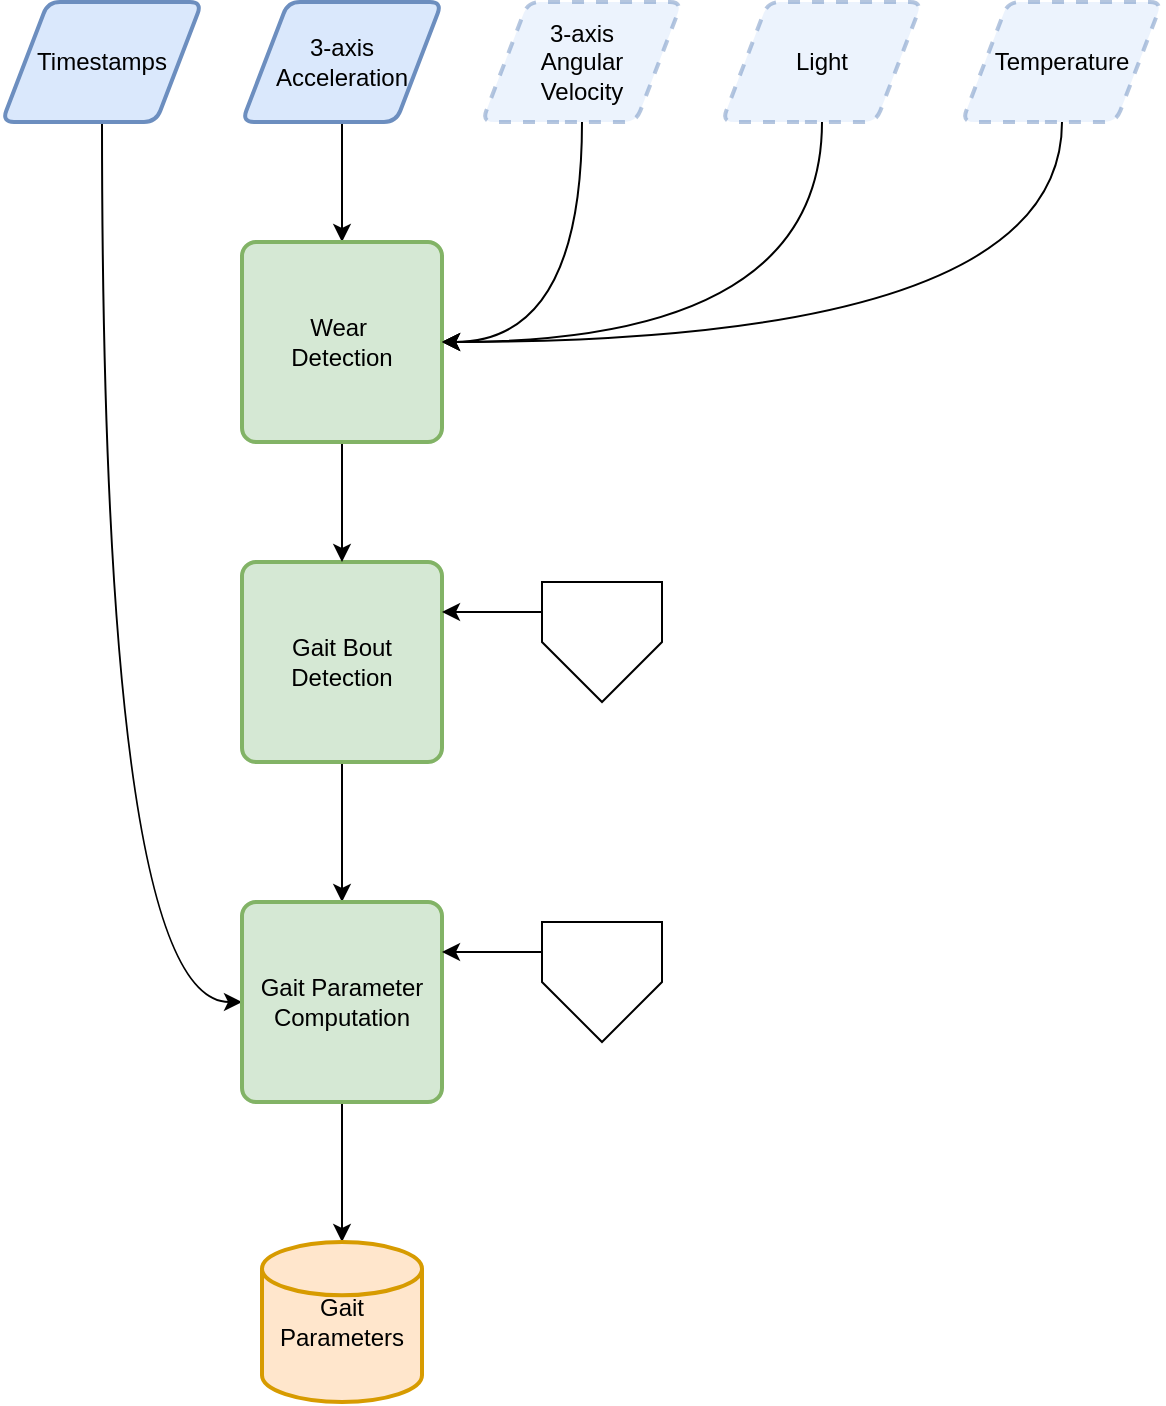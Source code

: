 <mxfile version="13.0.3" type="device" pages="5"><diagram id="H__5i8UlyEZyVuV-E1Wj" name="Full Process"><mxGraphModel dx="946" dy="680" grid="1" gridSize="10" guides="1" tooltips="1" connect="1" arrows="1" fold="1" page="1" pageScale="1" pageWidth="850" pageHeight="1100" math="0" shadow="0"><root><mxCell id="0"/><mxCell id="1" parent="0"/><mxCell id="vUbmA4TALZq-7ThpeBqp-24" style="edgeStyle=orthogonalEdgeStyle;rounded=0;orthogonalLoop=1;jettySize=auto;html=1;exitX=0.5;exitY=1;exitDx=0;exitDy=0;entryX=0.5;entryY=0;entryDx=0;entryDy=0;" edge="1" parent="1" source="tz6CqF529vN2BZFcpigJ-1" target="vUbmA4TALZq-7ThpeBqp-18"><mxGeometry relative="1" as="geometry"/></mxCell><mxCell id="tz6CqF529vN2BZFcpigJ-1" value="3-axis&lt;br&gt;Acceleration" style="shape=parallelogram;html=1;strokeWidth=2;perimeter=parallelogramPerimeter;whiteSpace=wrap;rounded=1;arcSize=12;size=0.23;fillColor=#dae8fc;strokeColor=#6c8ebf;" parent="1" vertex="1"><mxGeometry x="140" y="40" width="100" height="60" as="geometry"/></mxCell><mxCell id="vUbmA4TALZq-7ThpeBqp-25" style="edgeStyle=orthogonalEdgeStyle;orthogonalLoop=1;jettySize=auto;html=1;exitX=0.5;exitY=1;exitDx=0;exitDy=0;entryX=1;entryY=0.5;entryDx=0;entryDy=0;curved=1;" edge="1" parent="1" source="tz6CqF529vN2BZFcpigJ-2" target="vUbmA4TALZq-7ThpeBqp-18"><mxGeometry relative="1" as="geometry"/></mxCell><mxCell id="tz6CqF529vN2BZFcpigJ-2" value="3-axis&lt;br&gt;Angular &lt;br&gt;Velocity" style="shape=parallelogram;html=1;strokeWidth=2;perimeter=parallelogramPerimeter;whiteSpace=wrap;rounded=1;arcSize=12;size=0.23;dashed=1;fillColor=#dae8fc;strokeColor=#6c8ebf;opacity=50;shadow=0;" parent="1" vertex="1"><mxGeometry x="260" y="40" width="100" height="60" as="geometry"/></mxCell><mxCell id="vUbmA4TALZq-7ThpeBqp-26" style="edgeStyle=orthogonalEdgeStyle;orthogonalLoop=1;jettySize=auto;html=1;exitX=0.5;exitY=1;exitDx=0;exitDy=0;entryX=0;entryY=0.5;entryDx=0;entryDy=0;curved=1;" edge="1" parent="1" source="vUbmA4TALZq-7ThpeBqp-1" target="vUbmA4TALZq-7ThpeBqp-3"><mxGeometry relative="1" as="geometry"/></mxCell><mxCell id="vUbmA4TALZq-7ThpeBqp-1" value="Timestamps" style="shape=parallelogram;html=1;strokeWidth=2;perimeter=parallelogramPerimeter;whiteSpace=wrap;rounded=1;arcSize=12;size=0.23;fillColor=#dae8fc;strokeColor=#6c8ebf;" vertex="1" parent="1"><mxGeometry x="20" y="40" width="100" height="60" as="geometry"/></mxCell><mxCell id="vUbmA4TALZq-7ThpeBqp-13" style="edgeStyle=orthogonalEdgeStyle;rounded=0;orthogonalLoop=1;jettySize=auto;html=1;exitX=0.5;exitY=1;exitDx=0;exitDy=0;entryX=0.5;entryY=0;entryDx=0;entryDy=0;" edge="1" parent="1" source="vUbmA4TALZq-7ThpeBqp-2" target="vUbmA4TALZq-7ThpeBqp-3"><mxGeometry relative="1" as="geometry"/></mxCell><mxCell id="vUbmA4TALZq-7ThpeBqp-2" value="Gait Bout Detection" style="rounded=1;whiteSpace=wrap;html=1;absoluteArcSize=1;arcSize=14;strokeWidth=2;fillColor=#d5e8d4;strokeColor=#82b366;" vertex="1" parent="1"><mxGeometry x="140" y="320" width="100" height="100" as="geometry"/></mxCell><mxCell id="vUbmA4TALZq-7ThpeBqp-15" style="edgeStyle=orthogonalEdgeStyle;rounded=0;orthogonalLoop=1;jettySize=auto;html=1;exitX=0.5;exitY=1;exitDx=0;exitDy=0;entryX=0.5;entryY=0;entryDx=0;entryDy=0;entryPerimeter=0;" edge="1" parent="1" source="vUbmA4TALZq-7ThpeBqp-3" target="vUbmA4TALZq-7ThpeBqp-14"><mxGeometry relative="1" as="geometry"/></mxCell><mxCell id="vUbmA4TALZq-7ThpeBqp-3" value="Gait Parameter Computation" style="rounded=1;whiteSpace=wrap;html=1;absoluteArcSize=1;arcSize=14;strokeWidth=2;fillColor=#d5e8d4;strokeColor=#82b366;" vertex="1" parent="1"><mxGeometry x="140" y="490" width="100" height="100" as="geometry"/></mxCell><mxCell id="vUbmA4TALZq-7ThpeBqp-16" style="edgeStyle=orthogonalEdgeStyle;rounded=0;orthogonalLoop=1;jettySize=auto;html=1;exitX=0;exitY=0.25;exitDx=0;exitDy=0;entryX=1;entryY=0.25;entryDx=0;entryDy=0;" edge="1" parent="1" source="vUbmA4TALZq-7ThpeBqp-6" target="vUbmA4TALZq-7ThpeBqp-2"><mxGeometry relative="1" as="geometry"/></mxCell><mxCell id="vUbmA4TALZq-7ThpeBqp-6" value="" style="verticalLabelPosition=bottom;verticalAlign=top;html=1;shape=offPageConnector;rounded=0;size=0.5;" vertex="1" parent="1"><mxGeometry x="290" y="330" width="60" height="60" as="geometry"/></mxCell><mxCell id="vUbmA4TALZq-7ThpeBqp-17" style="edgeStyle=orthogonalEdgeStyle;rounded=0;orthogonalLoop=1;jettySize=auto;html=1;exitX=0;exitY=0.25;exitDx=0;exitDy=0;entryX=1;entryY=0.25;entryDx=0;entryDy=0;" edge="1" parent="1" source="vUbmA4TALZq-7ThpeBqp-8" target="vUbmA4TALZq-7ThpeBqp-3"><mxGeometry relative="1" as="geometry"/></mxCell><mxCell id="vUbmA4TALZq-7ThpeBqp-8" value="" style="verticalLabelPosition=bottom;verticalAlign=top;html=1;shape=offPageConnector;rounded=0;size=0.5;" vertex="1" parent="1"><mxGeometry x="290" y="500" width="60" height="60" as="geometry"/></mxCell><mxCell id="vUbmA4TALZq-7ThpeBqp-14" value="Gait Parameters" style="strokeWidth=2;html=1;shape=mxgraph.flowchart.database;whiteSpace=wrap;fillColor=#ffe6cc;strokeColor=#d79b00;" vertex="1" parent="1"><mxGeometry x="150" y="660" width="80" height="80" as="geometry"/></mxCell><mxCell id="vUbmA4TALZq-7ThpeBqp-19" style="edgeStyle=orthogonalEdgeStyle;rounded=0;orthogonalLoop=1;jettySize=auto;html=1;exitX=0.5;exitY=1;exitDx=0;exitDy=0;entryX=0.5;entryY=0;entryDx=0;entryDy=0;" edge="1" parent="1" source="vUbmA4TALZq-7ThpeBqp-18" target="vUbmA4TALZq-7ThpeBqp-2"><mxGeometry relative="1" as="geometry"/></mxCell><mxCell id="vUbmA4TALZq-7ThpeBqp-18" value="Wear&amp;nbsp;&lt;br&gt;Detection" style="rounded=1;whiteSpace=wrap;html=1;absoluteArcSize=1;arcSize=14;strokeWidth=2;fillColor=#d5e8d4;strokeColor=#82b366;" vertex="1" parent="1"><mxGeometry x="140" y="160" width="100" height="100" as="geometry"/></mxCell><mxCell id="vUbmA4TALZq-7ThpeBqp-22" style="edgeStyle=orthogonalEdgeStyle;orthogonalLoop=1;jettySize=auto;html=1;exitX=0.5;exitY=1;exitDx=0;exitDy=0;entryX=1;entryY=0.5;entryDx=0;entryDy=0;curved=1;" edge="1" parent="1" source="vUbmA4TALZq-7ThpeBqp-20" target="vUbmA4TALZq-7ThpeBqp-18"><mxGeometry relative="1" as="geometry"/></mxCell><mxCell id="vUbmA4TALZq-7ThpeBqp-20" value="Light" style="shape=parallelogram;html=1;strokeWidth=2;perimeter=parallelogramPerimeter;whiteSpace=wrap;rounded=1;arcSize=12;size=0.23;dashed=1;fillColor=#dae8fc;strokeColor=#6c8ebf;opacity=50;" vertex="1" parent="1"><mxGeometry x="380" y="40" width="100" height="60" as="geometry"/></mxCell><mxCell id="vUbmA4TALZq-7ThpeBqp-23" style="edgeStyle=orthogonalEdgeStyle;orthogonalLoop=1;jettySize=auto;html=1;exitX=0.5;exitY=1;exitDx=0;exitDy=0;entryX=1;entryY=0.5;entryDx=0;entryDy=0;curved=1;" edge="1" parent="1" source="vUbmA4TALZq-7ThpeBqp-21" target="vUbmA4TALZq-7ThpeBqp-18"><mxGeometry relative="1" as="geometry"/></mxCell><mxCell id="vUbmA4TALZq-7ThpeBqp-21" value="Temperature" style="shape=parallelogram;html=1;strokeWidth=2;perimeter=parallelogramPerimeter;whiteSpace=wrap;rounded=1;arcSize=12;size=0.23;dashed=1;fillColor=#dae8fc;strokeColor=#6c8ebf;opacity=50;" vertex="1" parent="1"><mxGeometry x="500" y="40" width="100" height="60" as="geometry"/></mxCell></root></mxGraphModel></diagram><diagram id="NFfmJCKmzjCC6PWx44pg" name="Gait Bout Detection"><mxGraphModel dx="946" dy="680" grid="1" gridSize="10" guides="1" tooltips="1" connect="1" arrows="1" fold="1" page="1" pageScale="1" pageWidth="850" pageHeight="1100" math="0" shadow="0"><root><mxCell id="m8ovB2f3fh8J4-2e-UIi-0"/><mxCell id="m8ovB2f3fh8J4-2e-UIi-1" parent="m8ovB2f3fh8J4-2e-UIi-0"/><mxCell id="8sRNrQm9eAFNRnUfQ0_v-0" value="&lt;font style=&quot;font-size: 16px&quot;&gt;Heuristic Algorithm (Hickey et al. 2016)&lt;/font&gt;" style="rounded=1;whiteSpace=wrap;html=1;shadow=0;gradientColor=#ffffff;fillColor=none;strokeWidth=2;labelPosition=center;verticalLabelPosition=top;align=center;verticalAlign=bottom;" vertex="1" parent="m8ovB2f3fh8J4-2e-UIi-1"><mxGeometry x="40" y="40" width="1870" height="320" as="geometry"/></mxCell><mxCell id="8sRNrQm9eAFNRnUfQ0_v-23" style="edgeStyle=orthogonalEdgeStyle;rounded=0;orthogonalLoop=1;jettySize=auto;html=1;exitX=1;exitY=0.5;exitDx=0;exitDy=0;exitPerimeter=0;entryX=0;entryY=0.5;entryDx=0;entryDy=0;" edge="1" parent="m8ovB2f3fh8J4-2e-UIi-1" source="8sRNrQm9eAFNRnUfQ0_v-1" target="8sRNrQm9eAFNRnUfQ0_v-3"><mxGeometry relative="1" as="geometry"/></mxCell><mxCell id="8sRNrQm9eAFNRnUfQ0_v-1" value="Start" style="strokeWidth=2;html=1;shape=mxgraph.flowchart.start_1;whiteSpace=wrap;shadow=0;fillColor=#f8cecc;strokeColor=#b85450;" vertex="1" parent="m8ovB2f3fh8J4-2e-UIi-1"><mxGeometry x="60" y="170" width="100" height="60" as="geometry"/></mxCell><mxCell id="8sRNrQm9eAFNRnUfQ0_v-46" style="edgeStyle=orthogonalEdgeStyle;rounded=0;orthogonalLoop=1;jettySize=auto;html=1;exitX=0.5;exitY=1;exitDx=0;exitDy=0;entryX=0.5;entryY=0;entryDx=0;entryDy=0;entryPerimeter=0;" edge="1" parent="m8ovB2f3fh8J4-2e-UIi-1" source="8sRNrQm9eAFNRnUfQ0_v-2" target="8sRNrQm9eAFNRnUfQ0_v-1"><mxGeometry relative="1" as="geometry"/></mxCell><mxCell id="8sRNrQm9eAFNRnUfQ0_v-2" value="3-axis&lt;br&gt;Acceleration" style="shape=parallelogram;html=1;strokeWidth=2;perimeter=parallelogramPerimeter;whiteSpace=wrap;rounded=1;arcSize=12;size=0.23;shadow=0;fillColor=#dae8fc;strokeColor=#6c8ebf;" vertex="1" parent="m8ovB2f3fh8J4-2e-UIi-1"><mxGeometry x="60" y="50" width="100" height="60" as="geometry"/></mxCell><mxCell id="8sRNrQm9eAFNRnUfQ0_v-25" style="edgeStyle=orthogonalEdgeStyle;rounded=0;orthogonalLoop=1;jettySize=auto;html=1;exitX=1;exitY=0.5;exitDx=0;exitDy=0;entryX=0;entryY=0.5;entryDx=0;entryDy=0;" edge="1" parent="m8ovB2f3fh8J4-2e-UIi-1" source="8sRNrQm9eAFNRnUfQ0_v-3" target="8sRNrQm9eAFNRnUfQ0_v-4"><mxGeometry relative="1" as="geometry"/></mxCell><mxCell id="8sRNrQm9eAFNRnUfQ0_v-3" value="17Hz cutoff&lt;br&gt;Lowpass filter" style="rounded=1;whiteSpace=wrap;html=1;absoluteArcSize=1;arcSize=14;strokeWidth=2;shadow=0;fillColor=#d5e8d4;strokeColor=#82b366;" vertex="1" parent="m8ovB2f3fh8J4-2e-UIi-1"><mxGeometry x="200" y="150" width="100" height="100" as="geometry"/></mxCell><mxCell id="8sRNrQm9eAFNRnUfQ0_v-26" style="edgeStyle=orthogonalEdgeStyle;rounded=0;orthogonalLoop=1;jettySize=auto;html=1;exitX=1;exitY=0.5;exitDx=0;exitDy=0;entryX=0;entryY=0.5;entryDx=0;entryDy=0;" edge="1" parent="m8ovB2f3fh8J4-2e-UIi-1" source="8sRNrQm9eAFNRnUfQ0_v-4" target="8sRNrQm9eAFNRnUfQ0_v-8"><mxGeometry relative="1" as="geometry"/></mxCell><mxCell id="8sRNrQm9eAFNRnUfQ0_v-4" value="Remove axis means" style="rounded=1;whiteSpace=wrap;html=1;absoluteArcSize=1;arcSize=14;strokeWidth=2;shadow=0;fillColor=#d5e8d4;strokeColor=#82b366;" vertex="1" parent="m8ovB2f3fh8J4-2e-UIi-1"><mxGeometry x="340" y="150" width="100" height="100" as="geometry"/></mxCell><mxCell id="8sRNrQm9eAFNRnUfQ0_v-27" style="edgeStyle=orthogonalEdgeStyle;orthogonalLoop=1;jettySize=auto;html=1;exitX=1;exitY=0.5;exitDx=0;exitDy=0;entryX=0.5;entryY=1;entryDx=0;entryDy=0;curved=1;" edge="1" parent="m8ovB2f3fh8J4-2e-UIi-1" source="8sRNrQm9eAFNRnUfQ0_v-8" target="8sRNrQm9eAFNRnUfQ0_v-9"><mxGeometry relative="1" as="geometry"/></mxCell><mxCell id="8sRNrQm9eAFNRnUfQ0_v-28" style="edgeStyle=orthogonalEdgeStyle;orthogonalLoop=1;jettySize=auto;html=1;exitX=1;exitY=0.5;exitDx=0;exitDy=0;entryX=0.5;entryY=0;entryDx=0;entryDy=0;curved=1;" edge="1" parent="m8ovB2f3fh8J4-2e-UIi-1" source="8sRNrQm9eAFNRnUfQ0_v-8" target="8sRNrQm9eAFNRnUfQ0_v-10"><mxGeometry relative="1" as="geometry"/></mxCell><mxCell id="8sRNrQm9eAFNRnUfQ0_v-8" value="Create non-overlapping 0.1s windows" style="rounded=1;whiteSpace=wrap;html=1;absoluteArcSize=1;arcSize=14;strokeWidth=2;shadow=0;fillColor=#d5e8d4;strokeColor=#82b366;" vertex="1" parent="m8ovB2f3fh8J4-2e-UIi-1"><mxGeometry x="480" y="150" width="100" height="100" as="geometry"/></mxCell><mxCell id="8sRNrQm9eAFNRnUfQ0_v-29" style="edgeStyle=orthogonalEdgeStyle;rounded=0;orthogonalLoop=1;jettySize=auto;html=1;exitX=1;exitY=0.5;exitDx=0;exitDy=0;entryX=0.22;entryY=0.5;entryDx=0;entryDy=0;entryPerimeter=0;" edge="1" parent="m8ovB2f3fh8J4-2e-UIi-1" source="8sRNrQm9eAFNRnUfQ0_v-9" target="8sRNrQm9eAFNRnUfQ0_v-12"><mxGeometry relative="1" as="geometry"/></mxCell><mxCell id="8sRNrQm9eAFNRnUfQ0_v-9" value="Compute mean" style="rounded=1;whiteSpace=wrap;html=1;absoluteArcSize=1;arcSize=14;strokeWidth=2;shadow=0;fillColor=#d5e8d4;strokeColor=#82b366;" vertex="1" parent="m8ovB2f3fh8J4-2e-UIi-1"><mxGeometry x="620" y="60" width="100" height="100" as="geometry"/></mxCell><mxCell id="8sRNrQm9eAFNRnUfQ0_v-31" style="edgeStyle=orthogonalEdgeStyle;rounded=0;orthogonalLoop=1;jettySize=auto;html=1;exitX=1;exitY=0.5;exitDx=0;exitDy=0;entryX=0;entryY=0.5;entryDx=0;entryDy=0;entryPerimeter=0;" edge="1" parent="m8ovB2f3fh8J4-2e-UIi-1" source="8sRNrQm9eAFNRnUfQ0_v-10" target="8sRNrQm9eAFNRnUfQ0_v-11"><mxGeometry relative="1" as="geometry"/></mxCell><mxCell id="8sRNrQm9eAFNRnUfQ0_v-10" value="Compute window St. Dev." style="rounded=1;whiteSpace=wrap;html=1;absoluteArcSize=1;arcSize=14;strokeWidth=2;shadow=0;fillColor=#d5e8d4;strokeColor=#82b366;" vertex="1" parent="m8ovB2f3fh8J4-2e-UIi-1"><mxGeometry x="620" y="240" width="100" height="100" as="geometry"/></mxCell><mxCell id="8sRNrQm9eAFNRnUfQ0_v-32" style="edgeStyle=orthogonalEdgeStyle;rounded=0;orthogonalLoop=1;jettySize=auto;html=1;exitX=1;exitY=0.5;exitDx=0;exitDy=0;exitPerimeter=0;entryX=0;entryY=0.5;entryDx=0;entryDy=0;entryPerimeter=0;" edge="1" parent="m8ovB2f3fh8J4-2e-UIi-1" source="8sRNrQm9eAFNRnUfQ0_v-11" target="8sRNrQm9eAFNRnUfQ0_v-14"><mxGeometry relative="1" as="geometry"/></mxCell><mxCell id="8sRNrQm9eAFNRnUfQ0_v-11" value="Sum axes" style="verticalLabelPosition=bottom;verticalAlign=top;html=1;shape=mxgraph.flowchart.or;shadow=0;strokeWidth=2;fillColor=#e1d5e7;strokeColor=#9673a6;" vertex="1" parent="m8ovB2f3fh8J4-2e-UIi-1"><mxGeometry x="772.5" y="255" width="70" height="70" as="geometry"/></mxCell><mxCell id="8sRNrQm9eAFNRnUfQ0_v-30" style="edgeStyle=orthogonalEdgeStyle;rounded=0;orthogonalLoop=1;jettySize=auto;html=1;exitX=0.78;exitY=0.5;exitDx=0;exitDy=0;exitPerimeter=0;entryX=0;entryY=0.5;entryDx=0;entryDy=0;entryPerimeter=0;" edge="1" parent="m8ovB2f3fh8J4-2e-UIi-1" source="8sRNrQm9eAFNRnUfQ0_v-12" target="8sRNrQm9eAFNRnUfQ0_v-13"><mxGeometry relative="1" as="geometry"/></mxCell><mxCell id="8sRNrQm9eAFNRnUfQ0_v-12" value="Take&lt;br&gt;vertical&lt;br&gt;axis" style="strokeWidth=2;html=1;shape=mxgraph.flowchart.extract_or_measurement;whiteSpace=wrap;shadow=0;fillColor=#e1d5e7;spacingTop=10;strokeColor=#9673a6;" vertex="1" parent="m8ovB2f3fh8J4-2e-UIi-1"><mxGeometry x="760" y="80" width="95" height="60" as="geometry"/></mxCell><mxCell id="8sRNrQm9eAFNRnUfQ0_v-33" style="edgeStyle=orthogonalEdgeStyle;orthogonalLoop=1;jettySize=auto;html=1;exitX=1;exitY=0.5;exitDx=0;exitDy=0;exitPerimeter=0;entryX=0.5;entryY=0;entryDx=0;entryDy=0;curved=1;" edge="1" parent="m8ovB2f3fh8J4-2e-UIi-1" source="8sRNrQm9eAFNRnUfQ0_v-13" target="8sRNrQm9eAFNRnUfQ0_v-15"><mxGeometry relative="1" as="geometry"/></mxCell><mxCell id="8sRNrQm9eAFNRnUfQ0_v-34" value="&amp;gt; Threshold" style="edgeLabel;html=1;align=center;verticalAlign=middle;resizable=0;points=[];" vertex="1" connectable="0" parent="8sRNrQm9eAFNRnUfQ0_v-33"><mxGeometry x="-0.031" y="1" relative="1" as="geometry"><mxPoint x="-23" y="-9" as="offset"/></mxGeometry></mxCell><mxCell id="8sRNrQm9eAFNRnUfQ0_v-13" value="Determine if&lt;br&gt;upright" style="strokeWidth=2;html=1;shape=mxgraph.flowchart.decision;whiteSpace=wrap;shadow=0;fillColor=#fff2cc;strokeColor=#d6b656;" vertex="1" parent="m8ovB2f3fh8J4-2e-UIi-1"><mxGeometry x="890" y="60" width="100" height="100" as="geometry"/></mxCell><mxCell id="8sRNrQm9eAFNRnUfQ0_v-35" value="&amp;gt; Threshold" style="edgeStyle=orthogonalEdgeStyle;rounded=0;orthogonalLoop=1;jettySize=auto;html=1;exitX=1;exitY=0.5;exitDx=0;exitDy=0;exitPerimeter=0;entryX=0.5;entryY=1;entryDx=0;entryDy=0;curved=1;" edge="1" parent="m8ovB2f3fh8J4-2e-UIi-1" source="8sRNrQm9eAFNRnUfQ0_v-14" target="8sRNrQm9eAFNRnUfQ0_v-15"><mxGeometry x="-0.385" y="-10" relative="1" as="geometry"><mxPoint as="offset"/></mxGeometry></mxCell><mxCell id="8sRNrQm9eAFNRnUfQ0_v-14" value="Determing if&lt;br&gt;Moving" style="strokeWidth=2;html=1;shape=mxgraph.flowchart.decision;whiteSpace=wrap;shadow=0;fillColor=#fff2cc;strokeColor=#d6b656;" vertex="1" parent="m8ovB2f3fh8J4-2e-UIi-1"><mxGeometry x="890" y="240" width="100" height="100" as="geometry"/></mxCell><mxCell id="8sRNrQm9eAFNRnUfQ0_v-36" style="edgeStyle=orthogonalEdgeStyle;rounded=0;orthogonalLoop=1;jettySize=auto;html=1;exitX=1;exitY=0.5;exitDx=0;exitDy=0;entryX=0;entryY=0.5;entryDx=0;entryDy=0;entryPerimeter=0;" edge="1" parent="m8ovB2f3fh8J4-2e-UIi-1" source="8sRNrQm9eAFNRnUfQ0_v-15" target="8sRNrQm9eAFNRnUfQ0_v-16"><mxGeometry relative="1" as="geometry"/></mxCell><mxCell id="8sRNrQm9eAFNRnUfQ0_v-15" value="Create gait bouts" style="rounded=1;whiteSpace=wrap;html=1;absoluteArcSize=1;arcSize=14;strokeWidth=2;shadow=0;fillColor=#d5e8d4;strokeColor=#82b366;" vertex="1" parent="m8ovB2f3fh8J4-2e-UIi-1"><mxGeometry x="1030" y="150" width="100" height="100" as="geometry"/></mxCell><mxCell id="8sRNrQm9eAFNRnUfQ0_v-37" value="&amp;gt; 0.5s" style="edgeStyle=orthogonalEdgeStyle;rounded=0;orthogonalLoop=1;jettySize=auto;html=1;exitX=1;exitY=0.5;exitDx=0;exitDy=0;exitPerimeter=0;entryX=0;entryY=0.5;entryDx=0;entryDy=0;" edge="1" parent="m8ovB2f3fh8J4-2e-UIi-1" source="8sRNrQm9eAFNRnUfQ0_v-16" target="8sRNrQm9eAFNRnUfQ0_v-17"><mxGeometry y="10" relative="1" as="geometry"><mxPoint as="offset"/></mxGeometry></mxCell><mxCell id="8sRNrQm9eAFNRnUfQ0_v-16" value="Sufficient&amp;nbsp;&lt;br&gt;Duration" style="strokeWidth=2;html=1;shape=mxgraph.flowchart.decision;whiteSpace=wrap;shadow=0;fillColor=#fff2cc;strokeColor=#d6b656;" vertex="1" parent="m8ovB2f3fh8J4-2e-UIi-1"><mxGeometry x="1190" y="150" width="100" height="100" as="geometry"/></mxCell><mxCell id="8sRNrQm9eAFNRnUfQ0_v-40" style="edgeStyle=orthogonalEdgeStyle;rounded=0;orthogonalLoop=1;jettySize=auto;html=1;exitX=1;exitY=0.5;exitDx=0;exitDy=0;entryX=0;entryY=0.5;entryDx=0;entryDy=0;" edge="1" parent="m8ovB2f3fh8J4-2e-UIi-1" source="8sRNrQm9eAFNRnUfQ0_v-17" target="8sRNrQm9eAFNRnUfQ0_v-18"><mxGeometry relative="1" as="geometry"/></mxCell><mxCell id="8sRNrQm9eAFNRnUfQ0_v-17" value="Correct Device&amp;nbsp;&lt;br&gt;Axis&amp;nbsp;&lt;br&gt;Orientation" style="rounded=1;whiteSpace=wrap;html=1;absoluteArcSize=1;arcSize=14;strokeWidth=2;shadow=0;fillColor=#d5e8d4;strokeColor=#82b366;" vertex="1" parent="m8ovB2f3fh8J4-2e-UIi-1"><mxGeometry x="1350" y="150" width="100" height="100" as="geometry"/></mxCell><mxCell id="8sRNrQm9eAFNRnUfQ0_v-41" style="edgeStyle=orthogonalEdgeStyle;rounded=0;orthogonalLoop=1;jettySize=auto;html=1;exitX=1;exitY=0.5;exitDx=0;exitDy=0;entryX=0;entryY=0.5;entryDx=0;entryDy=0;entryPerimeter=0;" edge="1" parent="m8ovB2f3fh8J4-2e-UIi-1" source="8sRNrQm9eAFNRnUfQ0_v-18" target="8sRNrQm9eAFNRnUfQ0_v-19"><mxGeometry relative="1" as="geometry"/></mxCell><mxCell id="8sRNrQm9eAFNRnUfQ0_v-18" value="Detect Gait Events" style="rounded=1;whiteSpace=wrap;html=1;absoluteArcSize=1;arcSize=14;strokeWidth=2;shadow=0;fillColor=#d5e8d4;strokeColor=#82b366;" vertex="1" parent="m8ovB2f3fh8J4-2e-UIi-1"><mxGeometry x="1510" y="150" width="100" height="100" as="geometry"/></mxCell><mxCell id="8sRNrQm9eAFNRnUfQ0_v-42" style="edgeStyle=orthogonalEdgeStyle;rounded=0;orthogonalLoop=1;jettySize=auto;html=1;exitX=1;exitY=0.5;exitDx=0;exitDy=0;exitPerimeter=0;entryX=0;entryY=0.5;entryDx=0;entryDy=0;entryPerimeter=0;" edge="1" parent="m8ovB2f3fh8J4-2e-UIi-1" source="8sRNrQm9eAFNRnUfQ0_v-19" target="8sRNrQm9eAFNRnUfQ0_v-20"><mxGeometry relative="1" as="geometry"/></mxCell><mxCell id="8sRNrQm9eAFNRnUfQ0_v-43" value="Yes" style="edgeLabel;html=1;align=center;verticalAlign=middle;resizable=0;points=[];" vertex="1" connectable="0" parent="8sRNrQm9eAFNRnUfQ0_v-42"><mxGeometry x="-0.05" y="1" relative="1" as="geometry"><mxPoint y="-9" as="offset"/></mxGeometry></mxCell><mxCell id="8sRNrQm9eAFNRnUfQ0_v-19" value="Events&lt;br&gt;Detected" style="strokeWidth=2;html=1;shape=mxgraph.flowchart.decision;whiteSpace=wrap;shadow=0;fillColor=#fff2cc;strokeColor=#d6b656;" vertex="1" parent="m8ovB2f3fh8J4-2e-UIi-1"><mxGeometry x="1650" y="150" width="100" height="100" as="geometry"/></mxCell><mxCell id="8sRNrQm9eAFNRnUfQ0_v-45" style="edgeStyle=orthogonalEdgeStyle;rounded=0;orthogonalLoop=1;jettySize=auto;html=1;exitX=0.5;exitY=1;exitDx=0;exitDy=0;exitPerimeter=0;entryX=0.5;entryY=0;entryDx=0;entryDy=0;" edge="1" parent="m8ovB2f3fh8J4-2e-UIi-1" source="8sRNrQm9eAFNRnUfQ0_v-20" target="8sRNrQm9eAFNRnUfQ0_v-44"><mxGeometry relative="1" as="geometry"/></mxCell><mxCell id="8sRNrQm9eAFNRnUfQ0_v-20" value="End" style="strokeWidth=2;html=1;shape=mxgraph.flowchart.terminator;whiteSpace=wrap;shadow=0;fillColor=#f8cecc;strokeColor=#b85450;" vertex="1" parent="m8ovB2f3fh8J4-2e-UIi-1"><mxGeometry x="1790" y="170" width="100" height="60" as="geometry"/></mxCell><mxCell id="8sRNrQm9eAFNRnUfQ0_v-38" style="edgeStyle=orthogonalEdgeStyle;rounded=0;orthogonalLoop=1;jettySize=auto;html=1;exitX=0.5;exitY=0;exitDx=0;exitDy=0;entryX=0.5;entryY=1;entryDx=0;entryDy=0;" edge="1" parent="m8ovB2f3fh8J4-2e-UIi-1" source="8sRNrQm9eAFNRnUfQ0_v-21" target="8sRNrQm9eAFNRnUfQ0_v-17"><mxGeometry relative="1" as="geometry"/></mxCell><mxCell id="8sRNrQm9eAFNRnUfQ0_v-21" value="" style="verticalLabelPosition=bottom;verticalAlign=top;html=1;shape=offPageConnector;rounded=0;size=0.5;shadow=0;strokeWidth=2;fillColor=#ffffff;gradientColor=#ffffff;" vertex="1" parent="m8ovB2f3fh8J4-2e-UIi-1"><mxGeometry x="1370" y="290" width="60" height="60" as="geometry"/></mxCell><mxCell id="8sRNrQm9eAFNRnUfQ0_v-39" style="edgeStyle=orthogonalEdgeStyle;rounded=0;orthogonalLoop=1;jettySize=auto;html=1;exitX=0.5;exitY=0;exitDx=0;exitDy=0;" edge="1" parent="m8ovB2f3fh8J4-2e-UIi-1" source="8sRNrQm9eAFNRnUfQ0_v-22" target="8sRNrQm9eAFNRnUfQ0_v-18"><mxGeometry relative="1" as="geometry"/></mxCell><mxCell id="8sRNrQm9eAFNRnUfQ0_v-22" value="" style="verticalLabelPosition=bottom;verticalAlign=top;html=1;shape=offPageConnector;rounded=0;size=0.5;shadow=0;strokeWidth=2;fillColor=#ffffff;gradientColor=#ffffff;" vertex="1" parent="m8ovB2f3fh8J4-2e-UIi-1"><mxGeometry x="1530" y="290" width="60" height="60" as="geometry"/></mxCell><mxCell id="8sRNrQm9eAFNRnUfQ0_v-44" value="Gait Bouts&lt;br&gt;Gait Events" style="shape=parallelogram;html=1;strokeWidth=2;perimeter=parallelogramPerimeter;whiteSpace=wrap;rounded=1;arcSize=12;size=0.23;shadow=0;fillColor=#dae8fc;strokeColor=#6c8ebf;" vertex="1" parent="m8ovB2f3fh8J4-2e-UIi-1"><mxGeometry x="1790" y="290" width="100" height="60" as="geometry"/></mxCell><mxCell id="-KFzfr7nj8cxILQtMxHS-0" value="&lt;font style=&quot;font-size: 16px&quot;&gt;Machine Learning Algorithm&lt;br&gt;&lt;/font&gt;" style="rounded=1;whiteSpace=wrap;html=1;shadow=0;gradientColor=#ffffff;fillColor=none;strokeWidth=2;labelPosition=center;verticalLabelPosition=top;align=center;verticalAlign=bottom;" vertex="1" parent="m8ovB2f3fh8J4-2e-UIi-1"><mxGeometry x="40" y="480" width="1250" height="320" as="geometry"/></mxCell><mxCell id="-KFzfr7nj8cxILQtMxHS-17" style="edgeStyle=orthogonalEdgeStyle;rounded=0;orthogonalLoop=1;jettySize=auto;html=1;exitX=1;exitY=0.5;exitDx=0;exitDy=0;exitPerimeter=0;entryX=0;entryY=0.5;entryDx=0;entryDy=0;" edge="1" parent="m8ovB2f3fh8J4-2e-UIi-1" source="-KFzfr7nj8cxILQtMxHS-1" target="-KFzfr7nj8cxILQtMxHS-4"><mxGeometry relative="1" as="geometry"/></mxCell><mxCell id="-KFzfr7nj8cxILQtMxHS-1" value="Start" style="strokeWidth=2;html=1;shape=mxgraph.flowchart.start_1;whiteSpace=wrap;shadow=0;fillColor=#f8cecc;strokeColor=#b85450;" vertex="1" parent="m8ovB2f3fh8J4-2e-UIi-1"><mxGeometry x="60" y="610" width="100" height="60" as="geometry"/></mxCell><mxCell id="-KFzfr7nj8cxILQtMxHS-2" style="edgeStyle=orthogonalEdgeStyle;rounded=0;orthogonalLoop=1;jettySize=auto;html=1;exitX=0.5;exitY=1;exitDx=0;exitDy=0;entryX=0.5;entryY=0;entryDx=0;entryDy=0;entryPerimeter=0;" edge="1" parent="m8ovB2f3fh8J4-2e-UIi-1" source="-KFzfr7nj8cxILQtMxHS-3" target="-KFzfr7nj8cxILQtMxHS-1"><mxGeometry relative="1" as="geometry"/></mxCell><mxCell id="-KFzfr7nj8cxILQtMxHS-3" value="3-axis&lt;br&gt;Acceleration" style="shape=parallelogram;html=1;strokeWidth=2;perimeter=parallelogramPerimeter;whiteSpace=wrap;rounded=1;arcSize=12;size=0.23;shadow=0;fillColor=#dae8fc;strokeColor=#6c8ebf;" vertex="1" parent="m8ovB2f3fh8J4-2e-UIi-1"><mxGeometry x="60" y="490" width="100" height="60" as="geometry"/></mxCell><mxCell id="-KFzfr7nj8cxILQtMxHS-18" style="edgeStyle=orthogonalEdgeStyle;rounded=0;orthogonalLoop=1;jettySize=auto;html=1;exitX=1;exitY=0.5;exitDx=0;exitDy=0;entryX=0;entryY=0.5;entryDx=0;entryDy=0;" edge="1" parent="m8ovB2f3fh8J4-2e-UIi-1" source="-KFzfr7nj8cxILQtMxHS-4" target="-KFzfr7nj8cxILQtMxHS-5"><mxGeometry relative="1" as="geometry"/></mxCell><mxCell id="-KFzfr7nj8cxILQtMxHS-4" value="Create&lt;br&gt;Windows" style="rounded=1;whiteSpace=wrap;html=1;absoluteArcSize=1;arcSize=14;strokeWidth=2;shadow=0;fillColor=#d5e8d4;strokeColor=#82b366;" vertex="1" parent="m8ovB2f3fh8J4-2e-UIi-1"><mxGeometry x="200" y="590" width="100" height="100" as="geometry"/></mxCell><mxCell id="-KFzfr7nj8cxILQtMxHS-19" style="edgeStyle=orthogonalEdgeStyle;rounded=0;orthogonalLoop=1;jettySize=auto;html=1;exitX=1;exitY=0.5;exitDx=0;exitDy=0;entryX=0;entryY=0.5;entryDx=0;entryDy=0;" edge="1" parent="m8ovB2f3fh8J4-2e-UIi-1" source="-KFzfr7nj8cxILQtMxHS-5" target="-KFzfr7nj8cxILQtMxHS-6"><mxGeometry relative="1" as="geometry"/></mxCell><mxCell id="-KFzfr7nj8cxILQtMxHS-5" value="Compute&lt;br&gt;Features" style="rounded=1;whiteSpace=wrap;html=1;absoluteArcSize=1;arcSize=14;strokeWidth=2;shadow=0;fillColor=#d5e8d4;strokeColor=#82b366;" vertex="1" parent="m8ovB2f3fh8J4-2e-UIi-1"><mxGeometry x="340" y="590" width="100" height="100" as="geometry"/></mxCell><mxCell id="-KFzfr7nj8cxILQtMxHS-20" style="edgeStyle=orthogonalEdgeStyle;rounded=0;orthogonalLoop=1;jettySize=auto;html=1;exitX=1;exitY=0.5;exitDx=0;exitDy=0;entryX=0;entryY=0.5;entryDx=0;entryDy=0;" edge="1" parent="m8ovB2f3fh8J4-2e-UIi-1" source="-KFzfr7nj8cxILQtMxHS-6" target="-KFzfr7nj8cxILQtMxHS-7"><mxGeometry relative="1" as="geometry"/></mxCell><mxCell id="-KFzfr7nj8cxILQtMxHS-6" value="Classify&amp;nbsp;&lt;br&gt;Gait" style="rounded=1;whiteSpace=wrap;html=1;absoluteArcSize=1;arcSize=14;strokeWidth=2;shadow=0;fillColor=#d5e8d4;strokeColor=#82b366;" vertex="1" parent="m8ovB2f3fh8J4-2e-UIi-1"><mxGeometry x="480" y="590" width="100" height="100" as="geometry"/></mxCell><mxCell id="-KFzfr7nj8cxILQtMxHS-21" style="edgeStyle=orthogonalEdgeStyle;rounded=0;orthogonalLoop=1;jettySize=auto;html=1;exitX=1;exitY=0.5;exitDx=0;exitDy=0;entryX=0;entryY=0.5;entryDx=0;entryDy=0;" edge="1" parent="m8ovB2f3fh8J4-2e-UIi-1" source="-KFzfr7nj8cxILQtMxHS-7" target="-KFzfr7nj8cxILQtMxHS-9"><mxGeometry relative="1" as="geometry"/></mxCell><mxCell id="-KFzfr7nj8cxILQtMxHS-7" value="Create&lt;br&gt;Gait Bouts" style="rounded=1;whiteSpace=wrap;html=1;absoluteArcSize=1;arcSize=14;strokeWidth=2;shadow=0;fillColor=#d5e8d4;strokeColor=#82b366;" vertex="1" parent="m8ovB2f3fh8J4-2e-UIi-1"><mxGeometry x="620" y="590" width="100" height="100" as="geometry"/></mxCell><mxCell id="-KFzfr7nj8cxILQtMxHS-24" style="edgeStyle=orthogonalEdgeStyle;rounded=0;orthogonalLoop=1;jettySize=auto;html=1;exitX=1;exitY=0.5;exitDx=0;exitDy=0;entryX=0;entryY=0.5;entryDx=0;entryDy=0;" edge="1" parent="m8ovB2f3fh8J4-2e-UIi-1" source="-KFzfr7nj8cxILQtMxHS-9" target="-KFzfr7nj8cxILQtMxHS-11"><mxGeometry relative="1" as="geometry"/></mxCell><mxCell id="-KFzfr7nj8cxILQtMxHS-9" value="Correct Device&lt;br&gt;Axis&lt;br&gt;Orientation" style="rounded=1;whiteSpace=wrap;html=1;absoluteArcSize=1;arcSize=14;strokeWidth=2;shadow=0;fillColor=#d5e8d4;strokeColor=#82b366;" vertex="1" parent="m8ovB2f3fh8J4-2e-UIi-1"><mxGeometry x="760" y="590" width="100" height="100" as="geometry"/></mxCell><mxCell id="-KFzfr7nj8cxILQtMxHS-25" style="edgeStyle=orthogonalEdgeStyle;rounded=0;orthogonalLoop=1;jettySize=auto;html=1;exitX=1;exitY=0.5;exitDx=0;exitDy=0;entryX=0;entryY=0.5;entryDx=0;entryDy=0;entryPerimeter=0;" edge="1" parent="m8ovB2f3fh8J4-2e-UIi-1" source="-KFzfr7nj8cxILQtMxHS-11" target="-KFzfr7nj8cxILQtMxHS-12"><mxGeometry relative="1" as="geometry"/></mxCell><mxCell id="-KFzfr7nj8cxILQtMxHS-11" value="Detect Gait Events" style="rounded=1;whiteSpace=wrap;html=1;absoluteArcSize=1;arcSize=14;strokeWidth=2;shadow=0;fillColor=#d5e8d4;strokeColor=#82b366;" vertex="1" parent="m8ovB2f3fh8J4-2e-UIi-1"><mxGeometry x="900" y="590" width="100" height="100" as="geometry"/></mxCell><mxCell id="-KFzfr7nj8cxILQtMxHS-26" value="Yes" style="edgeStyle=orthogonalEdgeStyle;rounded=0;orthogonalLoop=1;jettySize=auto;html=1;exitX=1;exitY=0.5;exitDx=0;exitDy=0;exitPerimeter=0;entryX=0;entryY=0.5;entryDx=0;entryDy=0;entryPerimeter=0;" edge="1" parent="m8ovB2f3fh8J4-2e-UIi-1" source="-KFzfr7nj8cxILQtMxHS-12" target="-KFzfr7nj8cxILQtMxHS-13"><mxGeometry x="-0.429" y="10" relative="1" as="geometry"><mxPoint as="offset"/></mxGeometry></mxCell><mxCell id="-KFzfr7nj8cxILQtMxHS-12" value="Events&lt;br&gt;Detected" style="strokeWidth=2;html=1;shape=mxgraph.flowchart.decision;whiteSpace=wrap;shadow=0;fillColor=#fff2cc;strokeColor=#d6b656;" vertex="1" parent="m8ovB2f3fh8J4-2e-UIi-1"><mxGeometry x="1040" y="590" width="100" height="100" as="geometry"/></mxCell><mxCell id="-KFzfr7nj8cxILQtMxHS-27" style="edgeStyle=orthogonalEdgeStyle;rounded=0;orthogonalLoop=1;jettySize=auto;html=1;exitX=0.5;exitY=1;exitDx=0;exitDy=0;exitPerimeter=0;entryX=0.5;entryY=0;entryDx=0;entryDy=0;" edge="1" parent="m8ovB2f3fh8J4-2e-UIi-1" source="-KFzfr7nj8cxILQtMxHS-13" target="-KFzfr7nj8cxILQtMxHS-15"><mxGeometry relative="1" as="geometry"/></mxCell><mxCell id="-KFzfr7nj8cxILQtMxHS-13" value="End" style="strokeWidth=2;html=1;shape=mxgraph.flowchart.terminator;whiteSpace=wrap;shadow=0;fillColor=#f8cecc;strokeColor=#b85450;" vertex="1" parent="m8ovB2f3fh8J4-2e-UIi-1"><mxGeometry x="1175" y="610" width="100" height="60" as="geometry"/></mxCell><mxCell id="-KFzfr7nj8cxILQtMxHS-23" style="edgeStyle=orthogonalEdgeStyle;rounded=0;orthogonalLoop=1;jettySize=auto;html=1;exitX=0.5;exitY=0;exitDx=0;exitDy=0;entryX=0.5;entryY=1;entryDx=0;entryDy=0;" edge="1" parent="m8ovB2f3fh8J4-2e-UIi-1" source="-KFzfr7nj8cxILQtMxHS-14" target="-KFzfr7nj8cxILQtMxHS-11"><mxGeometry relative="1" as="geometry"/></mxCell><mxCell id="-KFzfr7nj8cxILQtMxHS-14" value="" style="verticalLabelPosition=bottom;verticalAlign=top;html=1;shape=offPageConnector;rounded=0;size=0.5;shadow=0;strokeWidth=2;fillColor=#ffffff;gradientColor=#ffffff;" vertex="1" parent="m8ovB2f3fh8J4-2e-UIi-1"><mxGeometry x="920" y="730" width="60" height="60" as="geometry"/></mxCell><mxCell id="-KFzfr7nj8cxILQtMxHS-15" value="Gait Bouts&lt;br&gt;Gait Events" style="shape=parallelogram;html=1;strokeWidth=2;perimeter=parallelogramPerimeter;whiteSpace=wrap;rounded=1;arcSize=12;size=0.23;shadow=0;fillColor=#dae8fc;strokeColor=#6c8ebf;" vertex="1" parent="m8ovB2f3fh8J4-2e-UIi-1"><mxGeometry x="1175" y="730" width="100" height="60" as="geometry"/></mxCell><mxCell id="-KFzfr7nj8cxILQtMxHS-22" style="edgeStyle=orthogonalEdgeStyle;rounded=0;orthogonalLoop=1;jettySize=auto;html=1;exitX=0.5;exitY=0;exitDx=0;exitDy=0;entryX=0.5;entryY=1;entryDx=0;entryDy=0;" edge="1" parent="m8ovB2f3fh8J4-2e-UIi-1" source="-KFzfr7nj8cxILQtMxHS-16" target="-KFzfr7nj8cxILQtMxHS-9"><mxGeometry relative="1" as="geometry"/></mxCell><mxCell id="-KFzfr7nj8cxILQtMxHS-16" value="" style="verticalLabelPosition=bottom;verticalAlign=top;html=1;shape=offPageConnector;rounded=0;size=0.5;shadow=0;strokeWidth=2;fillColor=#ffffff;gradientColor=#ffffff;" vertex="1" parent="m8ovB2f3fh8J4-2e-UIi-1"><mxGeometry x="780" y="730" width="60" height="60" as="geometry"/></mxCell></root></mxGraphModel></diagram><diagram id="Mv3Y7epFrQ6EXdNV4W61" name="Correct Device Orientation"><mxGraphModel dx="946" dy="680" grid="1" gridSize="10" guides="1" tooltips="1" connect="1" arrows="1" fold="1" page="1" pageScale="1" pageWidth="850" pageHeight="1100" math="0" shadow="0"><root><mxCell id="X6THYNVwupBWGJLXb9Gh-0"/><mxCell id="X6THYNVwupBWGJLXb9Gh-1" parent="X6THYNVwupBWGJLXb9Gh-0"/><mxCell id="RNRJAfJqPVNmicV7dJYN-0" value="&lt;font style=&quot;font-size: 16px&quot;&gt;Madgwick Orientation Estimation (Madgwick 2012)&lt;/font&gt;" style="rounded=1;whiteSpace=wrap;html=1;shadow=0;gradientColor=#ffffff;fillColor=none;strokeWidth=2;labelPosition=center;verticalLabelPosition=top;align=center;verticalAlign=bottom;" vertex="1" parent="X6THYNVwupBWGJLXb9Gh-1"><mxGeometry x="40" y="40" width="560" height="320" as="geometry"/></mxCell><mxCell id="Lnjcx4a3peC5Wtw5ODoc-9" style="edgeStyle=orthogonalEdgeStyle;curved=1;rounded=0;orthogonalLoop=1;jettySize=auto;html=1;exitX=1;exitY=0.5;exitDx=0;exitDy=0;exitPerimeter=0;entryX=0;entryY=0.5;entryDx=0;entryDy=0;" edge="1" parent="X6THYNVwupBWGJLXb9Gh-1" source="Lnjcx4a3peC5Wtw5ODoc-0" target="Lnjcx4a3peC5Wtw5ODoc-5"><mxGeometry relative="1" as="geometry"/></mxCell><mxCell id="Lnjcx4a3peC5Wtw5ODoc-0" value="Start" style="strokeWidth=2;html=1;shape=mxgraph.flowchart.start_1;whiteSpace=wrap;shadow=0;fillColor=#f8cecc;strokeColor=#b85450;" vertex="1" parent="X6THYNVwupBWGJLXb9Gh-1"><mxGeometry x="60" y="170" width="100" height="60" as="geometry"/></mxCell><mxCell id="Lnjcx4a3peC5Wtw5ODoc-3" style="edgeStyle=orthogonalEdgeStyle;curved=1;rounded=0;orthogonalLoop=1;jettySize=auto;html=1;exitX=0.5;exitY=1;exitDx=0;exitDy=0;entryX=0.5;entryY=0;entryDx=0;entryDy=0;entryPerimeter=0;" edge="1" parent="X6THYNVwupBWGJLXb9Gh-1" source="Lnjcx4a3peC5Wtw5ODoc-1" target="Lnjcx4a3peC5Wtw5ODoc-0"><mxGeometry relative="1" as="geometry"/></mxCell><mxCell id="Lnjcx4a3peC5Wtw5ODoc-1" value="3-axis&lt;br&gt;Acceleration" style="shape=parallelogram;html=1;strokeWidth=2;perimeter=parallelogramPerimeter;whiteSpace=wrap;rounded=1;arcSize=12;size=0.23;shadow=0;fillColor=#dae8fc;strokeColor=#6c8ebf;" vertex="1" parent="X6THYNVwupBWGJLXb9Gh-1"><mxGeometry x="60" y="50" width="100" height="60" as="geometry"/></mxCell><mxCell id="Lnjcx4a3peC5Wtw5ODoc-4" style="edgeStyle=orthogonalEdgeStyle;curved=1;rounded=0;orthogonalLoop=1;jettySize=auto;html=1;exitX=0.5;exitY=1;exitDx=0;exitDy=0;" edge="1" parent="X6THYNVwupBWGJLXb9Gh-1" source="Lnjcx4a3peC5Wtw5ODoc-2"><mxGeometry relative="1" as="geometry"><mxPoint x="110" y="170" as="targetPoint"/></mxGeometry></mxCell><mxCell id="Lnjcx4a3peC5Wtw5ODoc-2" value="3-axis&lt;br&gt;Acceleration" style="shape=parallelogram;html=1;strokeWidth=2;perimeter=parallelogramPerimeter;whiteSpace=wrap;rounded=1;arcSize=12;size=0.23;shadow=0;fillColor=#dae8fc;strokeColor=#6c8ebf;" vertex="1" parent="X6THYNVwupBWGJLXb9Gh-1"><mxGeometry x="160" y="50" width="100" height="60" as="geometry"/></mxCell><mxCell id="Lnjcx4a3peC5Wtw5ODoc-10" style="edgeStyle=orthogonalEdgeStyle;curved=1;rounded=0;orthogonalLoop=1;jettySize=auto;html=1;exitX=1;exitY=0.5;exitDx=0;exitDy=0;entryX=0;entryY=0.5;entryDx=0;entryDy=0;" edge="1" parent="X6THYNVwupBWGJLXb9Gh-1" source="Lnjcx4a3peC5Wtw5ODoc-5" target="Lnjcx4a3peC5Wtw5ODoc-6"><mxGeometry relative="1" as="geometry"/></mxCell><mxCell id="Lnjcx4a3peC5Wtw5ODoc-5" value="Madgwick Orientation Estimation" style="rounded=1;whiteSpace=wrap;html=1;absoluteArcSize=1;arcSize=14;strokeWidth=2;shadow=0;fillColor=#d5e8d4;strokeColor=#82b366;" vertex="1" parent="X6THYNVwupBWGJLXb9Gh-1"><mxGeometry x="200" y="150" width="100" height="100" as="geometry"/></mxCell><mxCell id="Lnjcx4a3peC5Wtw5ODoc-11" style="edgeStyle=orthogonalEdgeStyle;curved=1;rounded=0;orthogonalLoop=1;jettySize=auto;html=1;exitX=1;exitY=0.5;exitDx=0;exitDy=0;entryX=0;entryY=0.5;entryDx=0;entryDy=0;entryPerimeter=0;" edge="1" parent="X6THYNVwupBWGJLXb9Gh-1" source="Lnjcx4a3peC5Wtw5ODoc-6" target="Lnjcx4a3peC5Wtw5ODoc-7"><mxGeometry relative="1" as="geometry"/></mxCell><mxCell id="Lnjcx4a3peC5Wtw5ODoc-6" value="Adjust horizontal alignment for direction of travel" style="rounded=1;whiteSpace=wrap;html=1;absoluteArcSize=1;arcSize=14;strokeWidth=2;shadow=0;fillColor=#d5e8d4;strokeColor=#82b366;" vertex="1" parent="X6THYNVwupBWGJLXb9Gh-1"><mxGeometry x="340" y="150" width="100" height="100" as="geometry"/></mxCell><mxCell id="Lnjcx4a3peC5Wtw5ODoc-12" style="edgeStyle=orthogonalEdgeStyle;curved=1;rounded=0;orthogonalLoop=1;jettySize=auto;html=1;exitX=0.5;exitY=1;exitDx=0;exitDy=0;exitPerimeter=0;entryX=0.5;entryY=0;entryDx=0;entryDy=0;" edge="1" parent="X6THYNVwupBWGJLXb9Gh-1" source="Lnjcx4a3peC5Wtw5ODoc-7" target="Lnjcx4a3peC5Wtw5ODoc-8"><mxGeometry relative="1" as="geometry"/></mxCell><mxCell id="Lnjcx4a3peC5Wtw5ODoc-7" value="End" style="strokeWidth=2;html=1;shape=mxgraph.flowchart.terminator;whiteSpace=wrap;shadow=0;fillColor=#f8cecc;strokeColor=#b85450;" vertex="1" parent="X6THYNVwupBWGJLXb9Gh-1"><mxGeometry x="480" y="170" width="100" height="60" as="geometry"/></mxCell><mxCell id="Lnjcx4a3peC5Wtw5ODoc-8" value="V/AP/ML&lt;br&gt;Acceleration" style="shape=parallelogram;html=1;strokeWidth=2;perimeter=parallelogramPerimeter;whiteSpace=wrap;rounded=1;arcSize=12;size=0.23;shadow=0;fillColor=#dae8fc;strokeColor=#6c8ebf;" vertex="1" parent="X6THYNVwupBWGJLXb9Gh-1"><mxGeometry x="480" y="290" width="100" height="60" as="geometry"/></mxCell></root></mxGraphModel></diagram><diagram id="tOie-3mdFq2B-VZ0WLzy" name="Gait Event Detection"><mxGraphModel dx="946" dy="680" grid="1" gridSize="10" guides="1" tooltips="1" connect="1" arrows="1" fold="1" page="1" pageScale="1" pageWidth="850" pageHeight="1100" math="0" shadow="0"><root><mxCell id="meRLzOcT_eE0ohmPdR5Y-0"/><mxCell id="meRLzOcT_eE0ohmPdR5Y-1" parent="meRLzOcT_eE0ohmPdR5Y-0"/><mxCell id="7kxc2yFWM4gzN-_ZBWdG-0" value="&lt;font style=&quot;font-size: 16px&quot;&gt;Inverted Pendulum Based Model (Zijlstra 2003/2004)&lt;br&gt;&lt;/font&gt;" style="rounded=1;whiteSpace=wrap;html=1;shadow=0;gradientColor=#ffffff;fillColor=none;strokeWidth=2;labelPosition=center;verticalLabelPosition=top;align=center;verticalAlign=bottom;" vertex="1" parent="meRLzOcT_eE0ohmPdR5Y-1"><mxGeometry x="40" y="40" width="850" height="320" as="geometry"/></mxCell><mxCell id="6kwzHwPrXjP3O3Y7Mde3-3" style="edgeStyle=orthogonalEdgeStyle;rounded=0;orthogonalLoop=1;jettySize=auto;html=1;exitX=1;exitY=0.5;exitDx=0;exitDy=0;exitPerimeter=0;entryX=0.22;entryY=0.5;entryDx=0;entryDy=0;entryPerimeter=0;" edge="1" parent="meRLzOcT_eE0ohmPdR5Y-1" source="l3lapZCtm-Gvqysf4nH5-0" target="l3lapZCtm-Gvqysf4nH5-3"><mxGeometry relative="1" as="geometry"/></mxCell><mxCell id="l3lapZCtm-Gvqysf4nH5-0" value="Start" style="strokeWidth=2;html=1;shape=mxgraph.flowchart.start_1;whiteSpace=wrap;shadow=0;fillColor=#f8cecc;strokeColor=#b85450;" vertex="1" parent="meRLzOcT_eE0ohmPdR5Y-1"><mxGeometry x="60" y="170" width="100" height="60" as="geometry"/></mxCell><mxCell id="6kwzHwPrXjP3O3Y7Mde3-2" style="edgeStyle=orthogonalEdgeStyle;rounded=0;orthogonalLoop=1;jettySize=auto;html=1;exitX=0.5;exitY=1;exitDx=0;exitDy=0;entryX=0.5;entryY=0;entryDx=0;entryDy=0;entryPerimeter=0;" edge="1" parent="meRLzOcT_eE0ohmPdR5Y-1" source="l3lapZCtm-Gvqysf4nH5-1" target="l3lapZCtm-Gvqysf4nH5-0"><mxGeometry relative="1" as="geometry"/></mxCell><mxCell id="l3lapZCtm-Gvqysf4nH5-1" value="Corrected &lt;br&gt;3-axis&lt;br&gt;Acceleration" style="shape=parallelogram;html=1;strokeWidth=2;perimeter=parallelogramPerimeter;whiteSpace=wrap;rounded=1;arcSize=12;size=0.23;shadow=0;fillColor=#dae8fc;strokeColor=#6c8ebf;" vertex="1" parent="meRLzOcT_eE0ohmPdR5Y-1"><mxGeometry x="60" y="50" width="100" height="60" as="geometry"/></mxCell><mxCell id="6kwzHwPrXjP3O3Y7Mde3-5" style="edgeStyle=orthogonalEdgeStyle;rounded=0;orthogonalLoop=1;jettySize=auto;html=1;exitX=1;exitY=0.5;exitDx=0;exitDy=0;entryX=0;entryY=0.5;entryDx=0;entryDy=0;" edge="1" parent="meRLzOcT_eE0ohmPdR5Y-1" source="l3lapZCtm-Gvqysf4nH5-2" target="l3lapZCtm-Gvqysf4nH5-4"><mxGeometry relative="1" as="geometry"/></mxCell><mxCell id="l3lapZCtm-Gvqysf4nH5-2" value="4th Order, 2Hz&lt;br&gt;Lowpass Butterworth Filter" style="rounded=1;whiteSpace=wrap;html=1;absoluteArcSize=1;arcSize=14;strokeWidth=2;shadow=0;fillColor=#d5e8d4;strokeColor=#82b366;" vertex="1" parent="meRLzOcT_eE0ohmPdR5Y-1"><mxGeometry x="340" y="150" width="100" height="100" as="geometry"/></mxCell><mxCell id="6kwzHwPrXjP3O3Y7Mde3-4" style="edgeStyle=orthogonalEdgeStyle;rounded=0;orthogonalLoop=1;jettySize=auto;html=1;exitX=0.78;exitY=0.5;exitDx=0;exitDy=0;exitPerimeter=0;entryX=0;entryY=0.5;entryDx=0;entryDy=0;" edge="1" parent="meRLzOcT_eE0ohmPdR5Y-1" source="l3lapZCtm-Gvqysf4nH5-3" target="l3lapZCtm-Gvqysf4nH5-2"><mxGeometry relative="1" as="geometry"/></mxCell><mxCell id="l3lapZCtm-Gvqysf4nH5-3" value="Forward&lt;br&gt;Acceleration" style="strokeWidth=2;html=1;shape=mxgraph.flowchart.extract_or_measurement;whiteSpace=wrap;shadow=0;fillColor=#e1d5e7;spacingTop=12;strokeColor=#9673a6;" vertex="1" parent="meRLzOcT_eE0ohmPdR5Y-1"><mxGeometry x="200" y="170" width="95" height="60" as="geometry"/></mxCell><mxCell id="6kwzHwPrXjP3O3Y7Mde3-6" style="edgeStyle=orthogonalEdgeStyle;rounded=0;orthogonalLoop=1;jettySize=auto;html=1;exitX=1;exitY=0.5;exitDx=0;exitDy=0;" edge="1" parent="meRLzOcT_eE0ohmPdR5Y-1" source="l3lapZCtm-Gvqysf4nH5-4" target="l3lapZCtm-Gvqysf4nH5-5"><mxGeometry relative="1" as="geometry"/></mxCell><mxCell id="l3lapZCtm-Gvqysf4nH5-4" value="Locate Positive to Negative sign Changes" style="rounded=1;whiteSpace=wrap;html=1;absoluteArcSize=1;arcSize=14;strokeWidth=2;shadow=0;fillColor=#d5e8d4;strokeColor=#82b366;" vertex="1" parent="meRLzOcT_eE0ohmPdR5Y-1"><mxGeometry x="480" y="150" width="100" height="100" as="geometry"/></mxCell><mxCell id="6kwzHwPrXjP3O3Y7Mde3-7" style="edgeStyle=orthogonalEdgeStyle;rounded=0;orthogonalLoop=1;jettySize=auto;html=1;exitX=1;exitY=0.5;exitDx=0;exitDy=0;entryX=0;entryY=0.5;entryDx=0;entryDy=0;entryPerimeter=0;" edge="1" parent="meRLzOcT_eE0ohmPdR5Y-1" source="l3lapZCtm-Gvqysf4nH5-5" target="6kwzHwPrXjP3O3Y7Mde3-0"><mxGeometry relative="1" as="geometry"/></mxCell><mxCell id="l3lapZCtm-Gvqysf4nH5-5" value="Locate Peaks preceeding sign changes" style="rounded=1;whiteSpace=wrap;html=1;absoluteArcSize=1;arcSize=14;strokeWidth=2;shadow=0;fillColor=#d5e8d4;strokeColor=#82b366;" vertex="1" parent="meRLzOcT_eE0ohmPdR5Y-1"><mxGeometry x="620" y="150" width="100" height="100" as="geometry"/></mxCell><mxCell id="6kwzHwPrXjP3O3Y7Mde3-8" style="edgeStyle=orthogonalEdgeStyle;rounded=0;orthogonalLoop=1;jettySize=auto;html=1;exitX=0.5;exitY=1;exitDx=0;exitDy=0;exitPerimeter=0;entryX=0.5;entryY=0;entryDx=0;entryDy=0;" edge="1" parent="meRLzOcT_eE0ohmPdR5Y-1" source="6kwzHwPrXjP3O3Y7Mde3-0" target="6kwzHwPrXjP3O3Y7Mde3-1"><mxGeometry relative="1" as="geometry"/></mxCell><mxCell id="6kwzHwPrXjP3O3Y7Mde3-0" value="End" style="strokeWidth=2;html=1;shape=mxgraph.flowchart.terminator;whiteSpace=wrap;shadow=0;fillColor=#f8cecc;strokeColor=#b85450;" vertex="1" parent="meRLzOcT_eE0ohmPdR5Y-1"><mxGeometry x="770" y="170" width="100" height="60" as="geometry"/></mxCell><mxCell id="6kwzHwPrXjP3O3Y7Mde3-1" value="Initial&lt;br&gt;Contacts" style="shape=parallelogram;html=1;strokeWidth=2;perimeter=parallelogramPerimeter;whiteSpace=wrap;rounded=1;arcSize=12;size=0.23;shadow=0;fillColor=#dae8fc;strokeColor=#6c8ebf;" vertex="1" parent="meRLzOcT_eE0ohmPdR5Y-1"><mxGeometry x="770" y="290" width="100" height="60" as="geometry"/></mxCell><mxCell id="6kwzHwPrXjP3O3Y7Mde3-9" value="&lt;font style=&quot;font-size: 16px&quot;&gt;CWT Gait Event Detection (McCamley et al. 2012)&lt;br&gt;&lt;/font&gt;" style="rounded=1;whiteSpace=wrap;html=1;shadow=0;gradientColor=#ffffff;fillColor=none;strokeWidth=2;labelPosition=center;verticalLabelPosition=top;align=center;verticalAlign=bottom;" vertex="1" parent="meRLzOcT_eE0ohmPdR5Y-1"><mxGeometry x="40" y="480" width="990" height="320" as="geometry"/></mxCell><mxCell id="6kwzHwPrXjP3O3Y7Mde3-31" style="edgeStyle=orthogonalEdgeStyle;rounded=0;orthogonalLoop=1;jettySize=auto;html=1;exitX=1;exitY=0.5;exitDx=0;exitDy=0;exitPerimeter=0;entryX=0.22;entryY=0.5;entryDx=0;entryDy=0;entryPerimeter=0;" edge="1" parent="meRLzOcT_eE0ohmPdR5Y-1" source="6kwzHwPrXjP3O3Y7Mde3-10" target="6kwzHwPrXjP3O3Y7Mde3-13"><mxGeometry relative="1" as="geometry"/></mxCell><mxCell id="6kwzHwPrXjP3O3Y7Mde3-10" value="Start" style="strokeWidth=2;html=1;shape=mxgraph.flowchart.start_1;whiteSpace=wrap;shadow=0;fillColor=#f8cecc;strokeColor=#b85450;" vertex="1" parent="meRLzOcT_eE0ohmPdR5Y-1"><mxGeometry x="60" y="610" width="100" height="60" as="geometry"/></mxCell><mxCell id="6kwzHwPrXjP3O3Y7Mde3-30" style="edgeStyle=orthogonalEdgeStyle;rounded=0;orthogonalLoop=1;jettySize=auto;html=1;exitX=0.5;exitY=1;exitDx=0;exitDy=0;entryX=0.5;entryY=0;entryDx=0;entryDy=0;entryPerimeter=0;" edge="1" parent="meRLzOcT_eE0ohmPdR5Y-1" source="6kwzHwPrXjP3O3Y7Mde3-11" target="6kwzHwPrXjP3O3Y7Mde3-10"><mxGeometry relative="1" as="geometry"/></mxCell><mxCell id="6kwzHwPrXjP3O3Y7Mde3-11" value="Corrected &lt;br&gt;3-axis&lt;br&gt;Acceleration" style="shape=parallelogram;html=1;strokeWidth=2;perimeter=parallelogramPerimeter;whiteSpace=wrap;rounded=1;arcSize=12;size=0.23;shadow=0;fillColor=#dae8fc;strokeColor=#6c8ebf;" vertex="1" parent="meRLzOcT_eE0ohmPdR5Y-1"><mxGeometry x="60" y="490" width="100" height="60" as="geometry"/></mxCell><mxCell id="6kwzHwPrXjP3O3Y7Mde3-33" style="edgeStyle=orthogonalEdgeStyle;rounded=0;orthogonalLoop=1;jettySize=auto;html=1;exitX=1;exitY=0.5;exitDx=0;exitDy=0;entryX=0;entryY=0.5;entryDx=0;entryDy=0;" edge="1" parent="meRLzOcT_eE0ohmPdR5Y-1" source="6kwzHwPrXjP3O3Y7Mde3-12" target="6kwzHwPrXjP3O3Y7Mde3-14"><mxGeometry relative="1" as="geometry"/></mxCell><mxCell id="6kwzHwPrXjP3O3Y7Mde3-12" value="Integrate" style="rounded=1;whiteSpace=wrap;html=1;absoluteArcSize=1;arcSize=14;strokeWidth=2;shadow=0;fillColor=#d5e8d4;strokeColor=#82b366;" vertex="1" parent="meRLzOcT_eE0ohmPdR5Y-1"><mxGeometry x="340" y="590" width="100" height="100" as="geometry"/></mxCell><mxCell id="6kwzHwPrXjP3O3Y7Mde3-32" style="edgeStyle=orthogonalEdgeStyle;rounded=0;orthogonalLoop=1;jettySize=auto;html=1;exitX=0.78;exitY=0.5;exitDx=0;exitDy=0;exitPerimeter=0;entryX=0;entryY=0.5;entryDx=0;entryDy=0;" edge="1" parent="meRLzOcT_eE0ohmPdR5Y-1" source="6kwzHwPrXjP3O3Y7Mde3-13" target="6kwzHwPrXjP3O3Y7Mde3-12"><mxGeometry relative="1" as="geometry"/></mxCell><mxCell id="6kwzHwPrXjP3O3Y7Mde3-13" value="Vert.&lt;br&gt;Acceleration" style="strokeWidth=2;html=1;shape=mxgraph.flowchart.extract_or_measurement;whiteSpace=wrap;shadow=0;fillColor=#e1d5e7;strokeColor=#9673a6;" vertex="1" parent="meRLzOcT_eE0ohmPdR5Y-1"><mxGeometry x="200" y="610" width="95" height="60" as="geometry"/></mxCell><mxCell id="6kwzHwPrXjP3O3Y7Mde3-34" style="edgeStyle=orthogonalEdgeStyle;orthogonalLoop=1;jettySize=auto;html=1;exitX=1;exitY=0.5;exitDx=0;exitDy=0;entryX=0;entryY=0.5;entryDx=0;entryDy=0;curved=1;" edge="1" parent="meRLzOcT_eE0ohmPdR5Y-1" source="6kwzHwPrXjP3O3Y7Mde3-14" target="6kwzHwPrXjP3O3Y7Mde3-17"><mxGeometry relative="1" as="geometry"/></mxCell><mxCell id="6kwzHwPrXjP3O3Y7Mde3-35" style="edgeStyle=orthogonalEdgeStyle;orthogonalLoop=1;jettySize=auto;html=1;exitX=1;exitY=0.5;exitDx=0;exitDy=0;entryX=0;entryY=0.5;entryDx=0;entryDy=0;curved=1;" edge="1" parent="meRLzOcT_eE0ohmPdR5Y-1" source="6kwzHwPrXjP3O3Y7Mde3-14" target="6kwzHwPrXjP3O3Y7Mde3-15"><mxGeometry relative="1" as="geometry"/></mxCell><mxCell id="6kwzHwPrXjP3O3Y7Mde3-14" value="CWT&lt;br&gt;'gaus1'&lt;br&gt;scale ~ 1.25Hz" style="rounded=1;whiteSpace=wrap;html=1;absoluteArcSize=1;arcSize=14;strokeWidth=2;shadow=0;fillColor=#d5e8d4;strokeColor=#82b366;" vertex="1" parent="meRLzOcT_eE0ohmPdR5Y-1"><mxGeometry x="480" y="590" width="100" height="100" as="geometry"/></mxCell><mxCell id="8M6N1e9-Ti7vaIcjAxFm-3" style="edgeStyle=none;curved=1;orthogonalLoop=1;jettySize=auto;html=1;exitX=1;exitY=0.75;exitDx=0;exitDy=0;entryX=0;entryY=0.5;entryDx=0;entryDy=0;endSize=6;" edge="1" parent="meRLzOcT_eE0ohmPdR5Y-1" source="6kwzHwPrXjP3O3Y7Mde3-15" target="6kwzHwPrXjP3O3Y7Mde3-21"><mxGeometry relative="1" as="geometry"><Array as="points"><mxPoint x="820" y="755"/><mxPoint x="880" y="750"/></Array></mxGeometry></mxCell><mxCell id="6kwzHwPrXjP3O3Y7Mde3-15" value="Find Local&lt;br&gt;Minima" style="rounded=1;whiteSpace=wrap;html=1;absoluteArcSize=1;arcSize=14;strokeWidth=2;shadow=0;fillColor=#d5e8d4;strokeColor=#82b366;" vertex="1" parent="meRLzOcT_eE0ohmPdR5Y-1"><mxGeometry x="630" y="680" width="100" height="100" as="geometry"/></mxCell><mxCell id="6kwzHwPrXjP3O3Y7Mde3-29" style="edgeStyle=orthogonalEdgeStyle;rounded=0;orthogonalLoop=1;jettySize=auto;html=1;exitX=1;exitY=0.5;exitDx=0;exitDy=0;entryX=0;entryY=0.5;entryDx=0;entryDy=0;" edge="1" parent="meRLzOcT_eE0ohmPdR5Y-1" source="6kwzHwPrXjP3O3Y7Mde3-17" target="6kwzHwPrXjP3O3Y7Mde3-18"><mxGeometry relative="1" as="geometry"/></mxCell><mxCell id="6kwzHwPrXjP3O3Y7Mde3-17" value="CWT&lt;br&gt;'gaus1'&lt;br&gt;scale ~ 1.25Hz?" style="rounded=1;whiteSpace=wrap;html=1;absoluteArcSize=1;arcSize=14;strokeWidth=2;shadow=0;fillColor=#d5e8d4;strokeColor=#82b366;" vertex="1" parent="meRLzOcT_eE0ohmPdR5Y-1"><mxGeometry x="630" y="500" width="100" height="100" as="geometry"/></mxCell><mxCell id="6kwzHwPrXjP3O3Y7Mde3-25" style="orthogonalLoop=1;jettySize=auto;html=1;exitX=0.5;exitY=1;exitDx=0;exitDy=0;curved=1;" edge="1" parent="meRLzOcT_eE0ohmPdR5Y-1" source="6kwzHwPrXjP3O3Y7Mde3-18"><mxGeometry relative="1" as="geometry"><mxPoint x="910" y="640" as="targetPoint"/><Array as="points"><mxPoint x="820" y="640"/></Array></mxGeometry></mxCell><mxCell id="8M6N1e9-Ti7vaIcjAxFm-0" style="orthogonalLoop=1;jettySize=auto;html=1;exitX=1;exitY=0.5;exitDx=0;exitDy=0;entryX=0;entryY=0.5;entryDx=0;entryDy=0;curved=1;" edge="1" parent="meRLzOcT_eE0ohmPdR5Y-1" source="6kwzHwPrXjP3O3Y7Mde3-18" target="6kwzHwPrXjP3O3Y7Mde3-20"><mxGeometry relative="1" as="geometry"><Array as="points"><mxPoint x="890" y="550"/><mxPoint x="900" y="540"/></Array></mxGeometry></mxCell><mxCell id="6kwzHwPrXjP3O3Y7Mde3-18" value="Find Local Maxima" style="rounded=1;whiteSpace=wrap;html=1;absoluteArcSize=1;arcSize=14;strokeWidth=2;shadow=0;fillColor=#d5e8d4;strokeColor=#82b366;" vertex="1" parent="meRLzOcT_eE0ohmPdR5Y-1"><mxGeometry x="770" y="500" width="100" height="100" as="geometry"/></mxCell><mxCell id="6kwzHwPrXjP3O3Y7Mde3-23" style="edgeStyle=orthogonalEdgeStyle;rounded=0;orthogonalLoop=1;jettySize=auto;html=1;exitX=0.5;exitY=1;exitDx=0;exitDy=0;exitPerimeter=0;entryX=0.5;entryY=0;entryDx=0;entryDy=0;" edge="1" parent="meRLzOcT_eE0ohmPdR5Y-1" source="6kwzHwPrXjP3O3Y7Mde3-19" target="6kwzHwPrXjP3O3Y7Mde3-21"><mxGeometry relative="1" as="geometry"/></mxCell><mxCell id="6kwzHwPrXjP3O3Y7Mde3-26" style="edgeStyle=orthogonalEdgeStyle;rounded=0;orthogonalLoop=1;jettySize=auto;html=1;exitX=0.5;exitY=0;exitDx=0;exitDy=0;exitPerimeter=0;entryX=0.5;entryY=1;entryDx=0;entryDy=0;" edge="1" parent="meRLzOcT_eE0ohmPdR5Y-1" source="6kwzHwPrXjP3O3Y7Mde3-19" target="6kwzHwPrXjP3O3Y7Mde3-20"><mxGeometry relative="1" as="geometry"/></mxCell><mxCell id="6kwzHwPrXjP3O3Y7Mde3-19" value="End" style="strokeWidth=2;html=1;shape=mxgraph.flowchart.terminator;whiteSpace=wrap;shadow=0;fillColor=#f8cecc;strokeColor=#b85450;" vertex="1" parent="meRLzOcT_eE0ohmPdR5Y-1"><mxGeometry x="910" y="610" width="100" height="60" as="geometry"/></mxCell><mxCell id="6kwzHwPrXjP3O3Y7Mde3-20" value="Final&lt;br&gt;Contacts" style="shape=parallelogram;html=1;strokeWidth=2;perimeter=parallelogramPerimeter;whiteSpace=wrap;rounded=1;arcSize=12;size=0.23;shadow=0;fillColor=#dae8fc;strokeColor=#6c8ebf;" vertex="1" parent="meRLzOcT_eE0ohmPdR5Y-1"><mxGeometry x="910" y="510" width="100" height="60" as="geometry"/></mxCell><mxCell id="6kwzHwPrXjP3O3Y7Mde3-21" value="Initial&lt;br&gt;Contacts" style="shape=parallelogram;html=1;strokeWidth=2;perimeter=parallelogramPerimeter;whiteSpace=wrap;rounded=1;arcSize=12;size=0.23;shadow=0;fillColor=#dae8fc;strokeColor=#6c8ebf;" vertex="1" parent="meRLzOcT_eE0ohmPdR5Y-1"><mxGeometry x="910" y="720" width="100" height="60" as="geometry"/></mxCell><mxCell id="6kwzHwPrXjP3O3Y7Mde3-37" value="&lt;font style=&quot;font-size: 16px&quot;&gt;CWT Scale Adjustment (Caramia et al. 2019)&lt;br&gt;&lt;/font&gt;" style="rounded=1;whiteSpace=wrap;html=1;shadow=0;gradientColor=#ffffff;fillColor=none;strokeWidth=2;labelPosition=center;verticalLabelPosition=top;align=center;verticalAlign=bottom;spacingTop=0;" vertex="1" parent="meRLzOcT_eE0ohmPdR5Y-1"><mxGeometry x="40" y="920" width="700" height="320" as="geometry"/></mxCell><mxCell id="6kwzHwPrXjP3O3Y7Mde3-47" style="edgeStyle=orthogonalEdgeStyle;rounded=0;orthogonalLoop=1;jettySize=auto;html=1;exitX=1;exitY=0.5;exitDx=0;exitDy=0;exitPerimeter=0;entryX=0;entryY=0.5;entryDx=0;entryDy=0;" edge="1" parent="meRLzOcT_eE0ohmPdR5Y-1" source="6kwzHwPrXjP3O3Y7Mde3-39" target="6kwzHwPrXjP3O3Y7Mde3-41"><mxGeometry relative="1" as="geometry"/></mxCell><mxCell id="6kwzHwPrXjP3O3Y7Mde3-39" value="Start" style="strokeWidth=2;html=1;shape=mxgraph.flowchart.start_1;whiteSpace=wrap;shadow=0;fillColor=#f8cecc;strokeColor=#b85450;" vertex="1" parent="meRLzOcT_eE0ohmPdR5Y-1"><mxGeometry x="60" y="1050" width="100" height="60" as="geometry"/></mxCell><mxCell id="6kwzHwPrXjP3O3Y7Mde3-51" style="edgeStyle=orthogonalEdgeStyle;rounded=0;orthogonalLoop=1;jettySize=auto;html=1;exitX=0.5;exitY=1;exitDx=0;exitDy=0;entryX=0.5;entryY=0;entryDx=0;entryDy=0;entryPerimeter=0;" edge="1" parent="meRLzOcT_eE0ohmPdR5Y-1" source="6kwzHwPrXjP3O3Y7Mde3-40" target="6kwzHwPrXjP3O3Y7Mde3-39"><mxGeometry relative="1" as="geometry"/></mxCell><mxCell id="6kwzHwPrXjP3O3Y7Mde3-40" value="Corrected &lt;br&gt;3-axis&lt;br&gt;Acceleration" style="shape=parallelogram;html=1;strokeWidth=2;perimeter=parallelogramPerimeter;whiteSpace=wrap;rounded=1;arcSize=12;size=0.23;shadow=0;fillColor=#dae8fc;strokeColor=#6c8ebf;" vertex="1" parent="meRLzOcT_eE0ohmPdR5Y-1"><mxGeometry x="60" y="930" width="100" height="60" as="geometry"/></mxCell><mxCell id="6kwzHwPrXjP3O3Y7Mde3-48" style="edgeStyle=orthogonalEdgeStyle;rounded=0;orthogonalLoop=1;jettySize=auto;html=1;exitX=1;exitY=0.5;exitDx=0;exitDy=0;entryX=0;entryY=0.5;entryDx=0;entryDy=0;" edge="1" parent="meRLzOcT_eE0ohmPdR5Y-1" source="6kwzHwPrXjP3O3Y7Mde3-41" target="6kwzHwPrXjP3O3Y7Mde3-42"><mxGeometry relative="1" as="geometry"/></mxCell><mxCell id="6kwzHwPrXjP3O3Y7Mde3-41" value="Estimate Step&lt;br&gt;Frequency (SF)" style="rounded=1;whiteSpace=wrap;html=1;absoluteArcSize=1;arcSize=14;strokeWidth=2;shadow=0;fillColor=#d5e8d4;strokeColor=#82b366;" vertex="1" parent="meRLzOcT_eE0ohmPdR5Y-1"><mxGeometry x="200" y="1030" width="100" height="100" as="geometry"/></mxCell><mxCell id="6kwzHwPrXjP3O3Y7Mde3-49" style="edgeStyle=orthogonalEdgeStyle;rounded=0;orthogonalLoop=1;jettySize=auto;html=1;exitX=1;exitY=0.5;exitDx=0;exitDy=0;entryX=0;entryY=0.5;entryDx=0;entryDy=0;" edge="1" parent="meRLzOcT_eE0ohmPdR5Y-1" source="6kwzHwPrXjP3O3Y7Mde3-42" target="6kwzHwPrXjP3O3Y7Mde3-43"><mxGeometry relative="1" as="geometry"/></mxCell><mxCell id="6kwzHwPrXjP3O3Y7Mde3-42" value="Estimate IC scale frequency:&lt;br&gt;f_opt = 0.69 * SF + 0.34" style="rounded=1;whiteSpace=wrap;html=1;absoluteArcSize=1;arcSize=14;strokeWidth=2;shadow=0;fillColor=#d5e8d4;strokeColor=#82b366;" vertex="1" parent="meRLzOcT_eE0ohmPdR5Y-1"><mxGeometry x="340" y="1030" width="100" height="100" as="geometry"/></mxCell><mxCell id="6kwzHwPrXjP3O3Y7Mde3-50" style="edgeStyle=orthogonalEdgeStyle;rounded=0;orthogonalLoop=1;jettySize=auto;html=1;exitX=1;exitY=0.5;exitDx=0;exitDy=0;entryX=0;entryY=0.5;entryDx=0;entryDy=0;entryPerimeter=0;" edge="1" parent="meRLzOcT_eE0ohmPdR5Y-1" source="6kwzHwPrXjP3O3Y7Mde3-43" target="6kwzHwPrXjP3O3Y7Mde3-44"><mxGeometry relative="1" as="geometry"/></mxCell><mxCell id="6kwzHwPrXjP3O3Y7Mde3-43" value="Estimate FC scale frequency:&lt;br&gt;f_opt = 3.6 * SF 4.5" style="rounded=1;whiteSpace=wrap;html=1;absoluteArcSize=1;arcSize=14;strokeWidth=2;shadow=0;fillColor=#d5e8d4;strokeColor=#82b366;" vertex="1" parent="meRLzOcT_eE0ohmPdR5Y-1"><mxGeometry x="480" y="1030" width="100" height="100" as="geometry"/></mxCell><mxCell id="6kwzHwPrXjP3O3Y7Mde3-46" style="edgeStyle=orthogonalEdgeStyle;rounded=0;orthogonalLoop=1;jettySize=auto;html=1;exitX=0.5;exitY=1;exitDx=0;exitDy=0;exitPerimeter=0;entryX=0.5;entryY=0;entryDx=0;entryDy=0;" edge="1" parent="meRLzOcT_eE0ohmPdR5Y-1" source="6kwzHwPrXjP3O3Y7Mde3-44" target="6kwzHwPrXjP3O3Y7Mde3-45"><mxGeometry relative="1" as="geometry"/></mxCell><mxCell id="6kwzHwPrXjP3O3Y7Mde3-44" value="End" style="strokeWidth=2;html=1;shape=mxgraph.flowchart.terminator;whiteSpace=wrap;shadow=0;fillColor=#f8cecc;strokeColor=#b85450;" vertex="1" parent="meRLzOcT_eE0ohmPdR5Y-1"><mxGeometry x="620" y="1050" width="100" height="60" as="geometry"/></mxCell><mxCell id="6kwzHwPrXjP3O3Y7Mde3-45" value="IC/FC scale&lt;br&gt;frequency" style="shape=parallelogram;html=1;strokeWidth=2;perimeter=parallelogramPerimeter;whiteSpace=wrap;rounded=1;arcSize=12;size=0.23;shadow=0;fillColor=#dae8fc;strokeColor=#6c8ebf;" vertex="1" parent="meRLzOcT_eE0ohmPdR5Y-1"><mxGeometry x="620" y="1170" width="100" height="60" as="geometry"/></mxCell><mxCell id="6kwzHwPrXjP3O3Y7Mde3-52" value="&lt;font style=&quot;font-size: 16px&quot;&gt;Gait Event Timing Adjustment (Czech et al)&lt;br&gt;&lt;/font&gt;" style="rounded=1;whiteSpace=wrap;html=1;shadow=0;gradientColor=#ffffff;fillColor=none;strokeWidth=2;labelPosition=center;verticalLabelPosition=top;align=center;verticalAlign=bottom;spacingTop=0;" vertex="1" parent="meRLzOcT_eE0ohmPdR5Y-1"><mxGeometry x="40" y="1360" width="700" height="320" as="geometry"/></mxCell><mxCell id="6kwzHwPrXjP3O3Y7Mde3-77" style="edgeStyle=orthogonalEdgeStyle;rounded=0;orthogonalLoop=1;jettySize=auto;html=1;exitX=1;exitY=0.5;exitDx=0;exitDy=0;exitPerimeter=0;entryX=0;entryY=0.5;entryDx=0;entryDy=0;" edge="1" parent="meRLzOcT_eE0ohmPdR5Y-1" source="6kwzHwPrXjP3O3Y7Mde3-53" target="6kwzHwPrXjP3O3Y7Mde3-55"><mxGeometry relative="1" as="geometry"/></mxCell><mxCell id="6kwzHwPrXjP3O3Y7Mde3-53" value="Start" style="strokeWidth=2;html=1;shape=mxgraph.flowchart.start_1;whiteSpace=wrap;shadow=0;fillColor=#f8cecc;strokeColor=#b85450;" vertex="1" parent="meRLzOcT_eE0ohmPdR5Y-1"><mxGeometry x="60" y="1490" width="100" height="60" as="geometry"/></mxCell><mxCell id="6kwzHwPrXjP3O3Y7Mde3-75" style="edgeStyle=orthogonalEdgeStyle;rounded=0;orthogonalLoop=1;jettySize=auto;html=1;exitX=0.5;exitY=1;exitDx=0;exitDy=0;entryX=0.5;entryY=0;entryDx=0;entryDy=0;entryPerimeter=0;" edge="1" parent="meRLzOcT_eE0ohmPdR5Y-1" source="6kwzHwPrXjP3O3Y7Mde3-54" target="6kwzHwPrXjP3O3Y7Mde3-53"><mxGeometry relative="1" as="geometry"/></mxCell><mxCell id="6kwzHwPrXjP3O3Y7Mde3-54" value="Gait Events" style="shape=parallelogram;html=1;strokeWidth=2;perimeter=parallelogramPerimeter;whiteSpace=wrap;rounded=1;arcSize=12;size=0.23;shadow=0;fillColor=#dae8fc;strokeColor=#6c8ebf;" vertex="1" parent="meRLzOcT_eE0ohmPdR5Y-1"><mxGeometry x="60" y="1370" width="100" height="60" as="geometry"/></mxCell><mxCell id="6kwzHwPrXjP3O3Y7Mde3-78" style="edgeStyle=orthogonalEdgeStyle;rounded=0;orthogonalLoop=1;jettySize=auto;html=1;exitX=1;exitY=0.5;exitDx=0;exitDy=0;" edge="1" parent="meRLzOcT_eE0ohmPdR5Y-1" source="6kwzHwPrXjP3O3Y7Mde3-55" target="6kwzHwPrXjP3O3Y7Mde3-56"><mxGeometry relative="1" as="geometry"/></mxCell><mxCell id="6kwzHwPrXjP3O3Y7Mde3-55" value="Double Support less than&lt;br&gt;&lt;i&gt;t_mds&lt;/i&gt;" style="rounded=1;whiteSpace=wrap;html=1;absoluteArcSize=1;arcSize=14;strokeWidth=2;shadow=0;fillColor=#d5e8d4;strokeColor=#82b366;" vertex="1" parent="meRLzOcT_eE0ohmPdR5Y-1"><mxGeometry x="200" y="1470" width="100" height="100" as="geometry"/></mxCell><mxCell id="6kwzHwPrXjP3O3Y7Mde3-79" style="edgeStyle=orthogonalEdgeStyle;rounded=0;orthogonalLoop=1;jettySize=auto;html=1;exitX=1;exitY=0.5;exitDx=0;exitDy=0;entryX=0;entryY=0.5;entryDx=0;entryDy=0;" edge="1" parent="meRLzOcT_eE0ohmPdR5Y-1" source="6kwzHwPrXjP3O3Y7Mde3-56" target="6kwzHwPrXjP3O3Y7Mde3-57"><mxGeometry relative="1" as="geometry"/></mxCell><mxCell id="6kwzHwPrXjP3O3Y7Mde3-56" value="Stance time less than &lt;br&gt;&lt;i&gt;t_mst&lt;/i&gt;" style="rounded=1;whiteSpace=wrap;html=1;absoluteArcSize=1;arcSize=14;strokeWidth=2;shadow=0;fillColor=#d5e8d4;strokeColor=#82b366;" vertex="1" parent="meRLzOcT_eE0ohmPdR5Y-1"><mxGeometry x="340" y="1470" width="100" height="100" as="geometry"/></mxCell><mxCell id="6kwzHwPrXjP3O3Y7Mde3-82" style="edgeStyle=orthogonalEdgeStyle;rounded=0;orthogonalLoop=1;jettySize=auto;html=1;exitX=1;exitY=0.5;exitDx=0;exitDy=0;entryX=0;entryY=0.5;entryDx=0;entryDy=0;entryPerimeter=0;" edge="1" parent="meRLzOcT_eE0ohmPdR5Y-1" source="6kwzHwPrXjP3O3Y7Mde3-57" target="6kwzHwPrXjP3O3Y7Mde3-80"><mxGeometry relative="1" as="geometry"/></mxCell><mxCell id="6kwzHwPrXjP3O3Y7Mde3-57" value="Step time less than&lt;br&gt;&lt;i&gt;t_msp&lt;/i&gt;" style="rounded=1;whiteSpace=wrap;html=1;absoluteArcSize=1;arcSize=14;strokeWidth=2;shadow=0;fillColor=#d5e8d4;strokeColor=#82b366;" vertex="1" parent="meRLzOcT_eE0ohmPdR5Y-1"><mxGeometry x="480" y="1470" width="100" height="100" as="geometry"/></mxCell><mxCell id="6kwzHwPrXjP3O3Y7Mde3-59" style="edgeStyle=orthogonalEdgeStyle;rounded=0;orthogonalLoop=1;jettySize=auto;html=1;exitX=0.5;exitY=1;exitDx=0;exitDy=0;entryX=0.5;entryY=0;entryDx=0;entryDy=0;" edge="1" parent="meRLzOcT_eE0ohmPdR5Y-1" source="6kwzHwPrXjP3O3Y7Mde3-58" target="6kwzHwPrXjP3O3Y7Mde3-57"><mxGeometry relative="1" as="geometry"/></mxCell><mxCell id="6kwzHwPrXjP3O3Y7Mde3-70" style="edgeStyle=orthogonalEdgeStyle;rounded=0;orthogonalLoop=1;jettySize=auto;html=1;exitX=0;exitY=0.5;exitDx=0;exitDy=0;entryX=1;entryY=0.5;entryDx=0;entryDy=0;" edge="1" parent="meRLzOcT_eE0ohmPdR5Y-1" source="6kwzHwPrXjP3O3Y7Mde3-58" target="6kwzHwPrXjP3O3Y7Mde3-68"><mxGeometry relative="1" as="geometry"/></mxCell><mxCell id="6kwzHwPrXjP3O3Y7Mde3-58" value="&lt;i&gt;t_msp&lt;br&gt;2.25s&lt;br&gt;&lt;/i&gt;" style="html=1;strokeWidth=2;shape=manualInput;whiteSpace=wrap;rounded=1;size=26;arcSize=11;shadow=0;fillColor=#e1d5e7;spacingTop=17;strokeColor=#9673a6;" vertex="1" parent="meRLzOcT_eE0ohmPdR5Y-1"><mxGeometry x="480" y="1370" width="100" height="60" as="geometry"/></mxCell><mxCell id="6kwzHwPrXjP3O3Y7Mde3-71" style="edgeStyle=orthogonalEdgeStyle;rounded=0;orthogonalLoop=1;jettySize=auto;html=1;exitX=0;exitY=0.5;exitDx=0;exitDy=0;entryX=1;entryY=0.5;entryDx=0;entryDy=0;" edge="1" parent="meRLzOcT_eE0ohmPdR5Y-1" source="6kwzHwPrXjP3O3Y7Mde3-68" target="6kwzHwPrXjP3O3Y7Mde3-69"><mxGeometry relative="1" as="geometry"/></mxCell><mxCell id="6kwzHwPrXjP3O3Y7Mde3-74" style="edgeStyle=orthogonalEdgeStyle;rounded=0;orthogonalLoop=1;jettySize=auto;html=1;exitX=0.5;exitY=1;exitDx=0;exitDy=0;entryX=0.5;entryY=0;entryDx=0;entryDy=0;" edge="1" parent="meRLzOcT_eE0ohmPdR5Y-1" source="6kwzHwPrXjP3O3Y7Mde3-68" target="6kwzHwPrXjP3O3Y7Mde3-56"><mxGeometry relative="1" as="geometry"/></mxCell><mxCell id="6kwzHwPrXjP3O3Y7Mde3-68" value="&lt;i&gt;t_msp/2 + t_mds&lt;br&gt;&lt;/i&gt;" style="html=1;strokeWidth=2;shape=manualInput;whiteSpace=wrap;rounded=1;size=26;arcSize=11;shadow=0;fillColor=#e1d5e7;spacingTop=17;strokeColor=#9673a6;" vertex="1" parent="meRLzOcT_eE0ohmPdR5Y-1"><mxGeometry x="340" y="1370" width="100" height="60" as="geometry"/></mxCell><mxCell id="6kwzHwPrXjP3O3Y7Mde3-72" style="edgeStyle=orthogonalEdgeStyle;rounded=0;orthogonalLoop=1;jettySize=auto;html=1;exitX=1;exitY=0.75;exitDx=0;exitDy=0;entryX=0;entryY=0.75;entryDx=0;entryDy=0;" edge="1" parent="meRLzOcT_eE0ohmPdR5Y-1" source="6kwzHwPrXjP3O3Y7Mde3-69" target="6kwzHwPrXjP3O3Y7Mde3-68"><mxGeometry relative="1" as="geometry"/></mxCell><mxCell id="6kwzHwPrXjP3O3Y7Mde3-73" style="edgeStyle=orthogonalEdgeStyle;rounded=0;orthogonalLoop=1;jettySize=auto;html=1;exitX=0.5;exitY=1;exitDx=0;exitDy=0;entryX=0.5;entryY=0;entryDx=0;entryDy=0;" edge="1" parent="meRLzOcT_eE0ohmPdR5Y-1" source="6kwzHwPrXjP3O3Y7Mde3-69" target="6kwzHwPrXjP3O3Y7Mde3-55"><mxGeometry relative="1" as="geometry"/></mxCell><mxCell id="6kwzHwPrXjP3O3Y7Mde3-69" value="&lt;i&gt;t_msp * 0.2&lt;/i&gt;" style="html=1;strokeWidth=2;shape=manualInput;whiteSpace=wrap;rounded=1;size=26;arcSize=11;shadow=0;fillColor=#e1d5e7;spacingTop=17;strokeColor=#9673a6;" vertex="1" parent="meRLzOcT_eE0ohmPdR5Y-1"><mxGeometry x="200" y="1370" width="100" height="60" as="geometry"/></mxCell><mxCell id="6kwzHwPrXjP3O3Y7Mde3-83" style="edgeStyle=orthogonalEdgeStyle;rounded=0;orthogonalLoop=1;jettySize=auto;html=1;exitX=0.5;exitY=1;exitDx=0;exitDy=0;exitPerimeter=0;entryX=0.5;entryY=0;entryDx=0;entryDy=0;" edge="1" parent="meRLzOcT_eE0ohmPdR5Y-1" source="6kwzHwPrXjP3O3Y7Mde3-80" target="6kwzHwPrXjP3O3Y7Mde3-81"><mxGeometry relative="1" as="geometry"/></mxCell><mxCell id="6kwzHwPrXjP3O3Y7Mde3-80" value="End" style="strokeWidth=2;html=1;shape=mxgraph.flowchart.terminator;whiteSpace=wrap;shadow=0;fillColor=#f8cecc;strokeColor=#b85450;" vertex="1" parent="meRLzOcT_eE0ohmPdR5Y-1"><mxGeometry x="620" y="1490" width="100" height="60" as="geometry"/></mxCell><mxCell id="6kwzHwPrXjP3O3Y7Mde3-81" value="Adjusted Gait&lt;br&gt;Events" style="shape=parallelogram;html=1;strokeWidth=2;perimeter=parallelogramPerimeter;whiteSpace=wrap;rounded=1;arcSize=12;size=0.23;shadow=0;fillColor=#dae8fc;strokeColor=#6c8ebf;" vertex="1" parent="meRLzOcT_eE0ohmPdR5Y-1"><mxGeometry x="620" y="1610" width="100" height="60" as="geometry"/></mxCell><mxCell id="8M6N1e9-Ti7vaIcjAxFm-2" value="" style="curved=1;endArrow=classic;html=1;exitX=1;exitY=0.5;exitDx=0;exitDy=0;entryX=0;entryY=0.5;entryDx=0;entryDy=0;entryPerimeter=0;" edge="1" parent="meRLzOcT_eE0ohmPdR5Y-1" source="6kwzHwPrXjP3O3Y7Mde3-15" target="6kwzHwPrXjP3O3Y7Mde3-19"><mxGeometry width="50" height="50" relative="1" as="geometry"><mxPoint x="760" y="690" as="sourcePoint"/><mxPoint x="810" y="640" as="targetPoint"/><Array as="points"><mxPoint x="790" y="730"/><mxPoint x="840" y="640"/></Array></mxGeometry></mxCell></root></mxGraphModel></diagram><diagram id="WOBfzE7y6lm7ubrNbB80" name="Gait Parameter Calculation"><mxGraphModel dx="946" dy="680" grid="1" gridSize="10" guides="1" tooltips="1" connect="1" arrows="1" fold="1" page="1" pageScale="1" pageWidth="850" pageHeight="1100" math="0" shadow="0"><root><mxCell id="JtjiURp-nMKAQ-Ouh4tK-0"/><mxCell id="JtjiURp-nMKAQ-Ouh4tK-1" parent="JtjiURp-nMKAQ-Ouh4tK-0"/></root></mxGraphModel></diagram></mxfile>